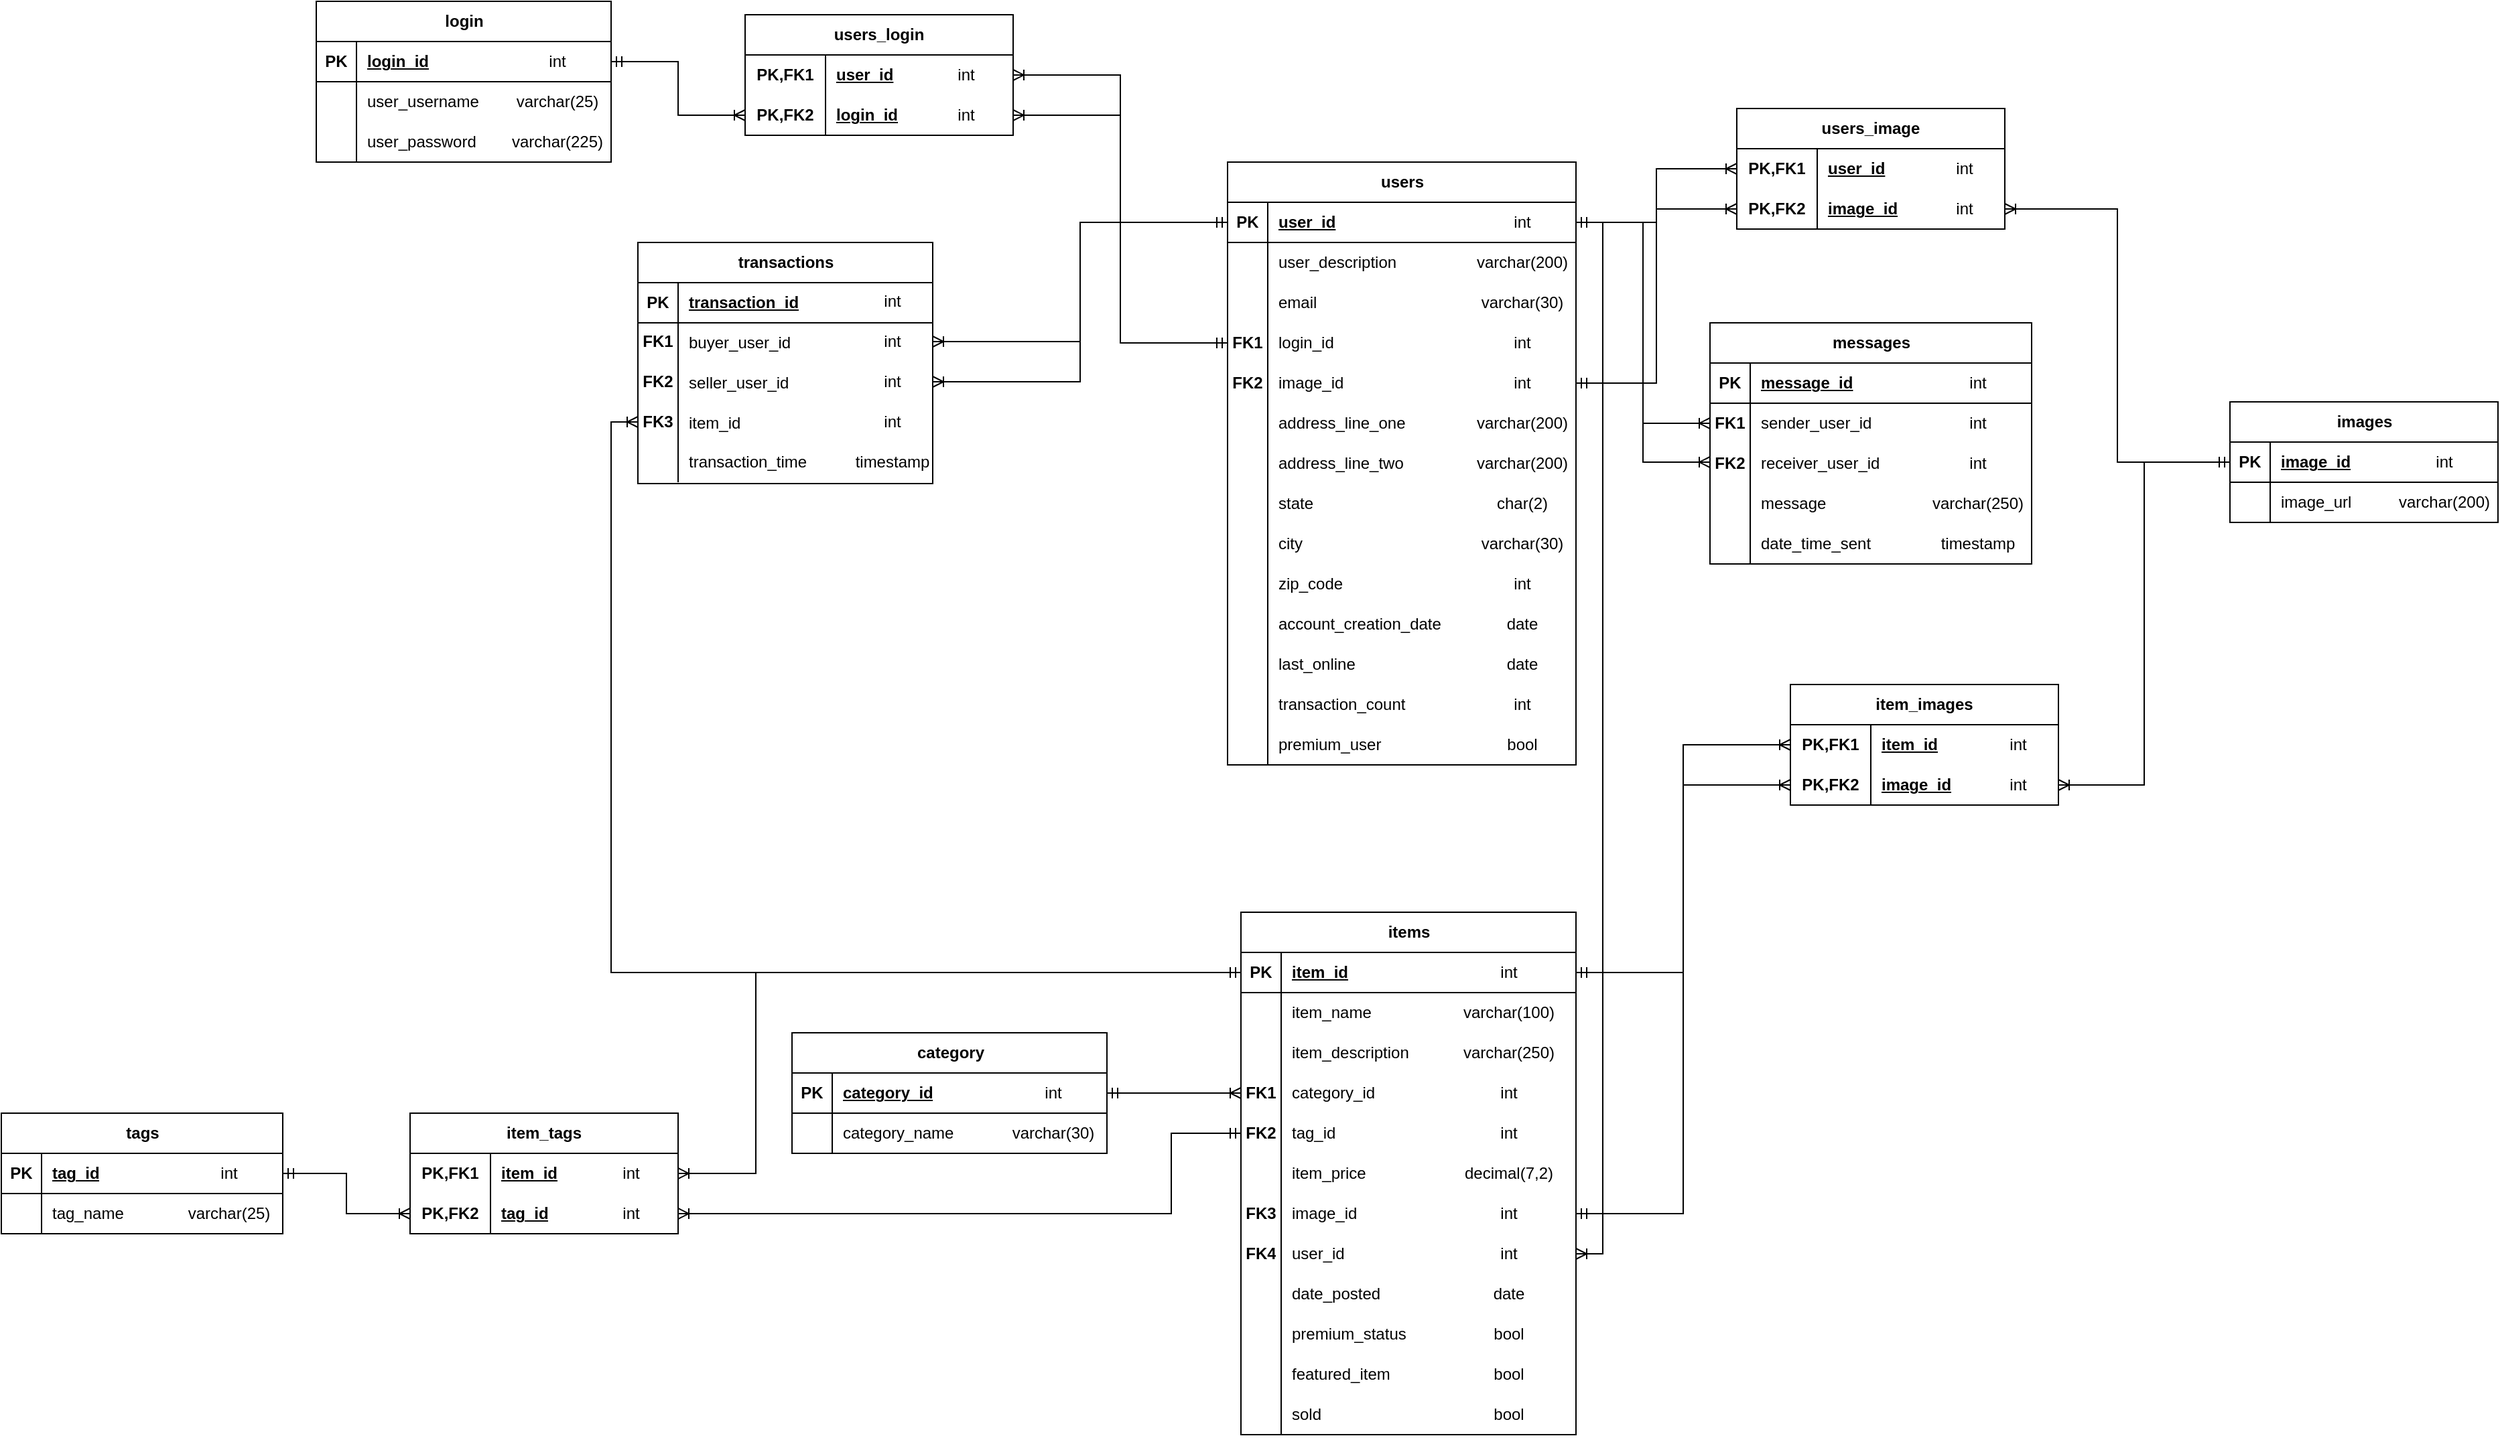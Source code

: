 <mxfile version="21.2.2" type="device">
  <diagram name="Page-1" id="Xb9tlWKq548JPGcD8OCs">
    <mxGraphModel dx="2049" dy="2261" grid="1" gridSize="10" guides="1" tooltips="1" connect="1" arrows="1" fold="1" page="1" pageScale="1" pageWidth="850" pageHeight="1100" math="0" shadow="0">
      <root>
        <mxCell id="0" />
        <mxCell id="1" parent="0" />
        <mxCell id="JIPgL1PAQNaG-lLEdB6c-1" value="login" style="shape=table;startSize=30;container=1;collapsible=1;childLayout=tableLayout;fixedRows=1;rowLines=0;fontStyle=1;align=center;resizeLast=1;html=1;" parent="1" vertex="1">
          <mxGeometry x="562" y="-500" width="220" height="120" as="geometry" />
        </mxCell>
        <mxCell id="JIPgL1PAQNaG-lLEdB6c-2" value="" style="shape=tableRow;horizontal=0;startSize=0;swimlaneHead=0;swimlaneBody=0;fillColor=none;collapsible=0;dropTarget=0;points=[[0,0.5],[1,0.5]];portConstraint=eastwest;top=0;left=0;right=0;bottom=1;" parent="JIPgL1PAQNaG-lLEdB6c-1" vertex="1">
          <mxGeometry y="30" width="220" height="30" as="geometry" />
        </mxCell>
        <mxCell id="JIPgL1PAQNaG-lLEdB6c-3" value="PK" style="shape=partialRectangle;connectable=0;fillColor=none;top=0;left=0;bottom=0;right=0;fontStyle=1;overflow=hidden;whiteSpace=wrap;html=1;" parent="JIPgL1PAQNaG-lLEdB6c-2" vertex="1">
          <mxGeometry width="30" height="30" as="geometry">
            <mxRectangle width="30" height="30" as="alternateBounds" />
          </mxGeometry>
        </mxCell>
        <mxCell id="JIPgL1PAQNaG-lLEdB6c-4" value="login_id" style="shape=partialRectangle;connectable=0;fillColor=none;top=0;left=0;bottom=0;right=0;align=left;spacingLeft=6;fontStyle=5;overflow=hidden;whiteSpace=wrap;html=1;" parent="JIPgL1PAQNaG-lLEdB6c-2" vertex="1">
          <mxGeometry x="30" width="190" height="30" as="geometry">
            <mxRectangle width="190" height="30" as="alternateBounds" />
          </mxGeometry>
        </mxCell>
        <mxCell id="JIPgL1PAQNaG-lLEdB6c-5" value="" style="shape=tableRow;horizontal=0;startSize=0;swimlaneHead=0;swimlaneBody=0;fillColor=none;collapsible=0;dropTarget=0;points=[[0,0.5],[1,0.5]];portConstraint=eastwest;top=0;left=0;right=0;bottom=0;" parent="JIPgL1PAQNaG-lLEdB6c-1" vertex="1">
          <mxGeometry y="60" width="220" height="30" as="geometry" />
        </mxCell>
        <mxCell id="JIPgL1PAQNaG-lLEdB6c-6" value="" style="shape=partialRectangle;connectable=0;fillColor=none;top=0;left=0;bottom=0;right=0;editable=1;overflow=hidden;whiteSpace=wrap;html=1;" parent="JIPgL1PAQNaG-lLEdB6c-5" vertex="1">
          <mxGeometry width="30" height="30" as="geometry">
            <mxRectangle width="30" height="30" as="alternateBounds" />
          </mxGeometry>
        </mxCell>
        <mxCell id="JIPgL1PAQNaG-lLEdB6c-7" value="user_username" style="shape=partialRectangle;connectable=0;fillColor=none;top=0;left=0;bottom=0;right=0;align=left;spacingLeft=6;overflow=hidden;whiteSpace=wrap;html=1;" parent="JIPgL1PAQNaG-lLEdB6c-5" vertex="1">
          <mxGeometry x="30" width="190" height="30" as="geometry">
            <mxRectangle width="190" height="30" as="alternateBounds" />
          </mxGeometry>
        </mxCell>
        <mxCell id="JIPgL1PAQNaG-lLEdB6c-8" value="" style="shape=tableRow;horizontal=0;startSize=0;swimlaneHead=0;swimlaneBody=0;fillColor=none;collapsible=0;dropTarget=0;points=[[0,0.5],[1,0.5]];portConstraint=eastwest;top=0;left=0;right=0;bottom=0;" parent="JIPgL1PAQNaG-lLEdB6c-1" vertex="1">
          <mxGeometry y="90" width="220" height="30" as="geometry" />
        </mxCell>
        <mxCell id="JIPgL1PAQNaG-lLEdB6c-9" value="" style="shape=partialRectangle;connectable=0;fillColor=none;top=0;left=0;bottom=0;right=0;editable=1;overflow=hidden;whiteSpace=wrap;html=1;" parent="JIPgL1PAQNaG-lLEdB6c-8" vertex="1">
          <mxGeometry width="30" height="30" as="geometry">
            <mxRectangle width="30" height="30" as="alternateBounds" />
          </mxGeometry>
        </mxCell>
        <mxCell id="JIPgL1PAQNaG-lLEdB6c-10" value="user_password" style="shape=partialRectangle;connectable=0;fillColor=none;top=0;left=0;bottom=0;right=0;align=left;spacingLeft=6;overflow=hidden;whiteSpace=wrap;html=1;" parent="JIPgL1PAQNaG-lLEdB6c-8" vertex="1">
          <mxGeometry x="30" width="190" height="30" as="geometry">
            <mxRectangle width="190" height="30" as="alternateBounds" />
          </mxGeometry>
        </mxCell>
        <mxCell id="JIPgL1PAQNaG-lLEdB6c-14" value="images" style="shape=table;startSize=30;container=1;collapsible=1;childLayout=tableLayout;fixedRows=1;rowLines=0;fontStyle=1;align=center;resizeLast=1;html=1;" parent="1" vertex="1">
          <mxGeometry x="1990" y="-201" width="200" height="90" as="geometry" />
        </mxCell>
        <mxCell id="JIPgL1PAQNaG-lLEdB6c-15" value="" style="shape=tableRow;horizontal=0;startSize=0;swimlaneHead=0;swimlaneBody=0;fillColor=none;collapsible=0;dropTarget=0;points=[[0,0.5],[1,0.5]];portConstraint=eastwest;top=0;left=0;right=0;bottom=1;" parent="JIPgL1PAQNaG-lLEdB6c-14" vertex="1">
          <mxGeometry y="30" width="200" height="30" as="geometry" />
        </mxCell>
        <mxCell id="JIPgL1PAQNaG-lLEdB6c-16" value="PK" style="shape=partialRectangle;connectable=0;fillColor=none;top=0;left=0;bottom=0;right=0;fontStyle=1;overflow=hidden;whiteSpace=wrap;html=1;" parent="JIPgL1PAQNaG-lLEdB6c-15" vertex="1">
          <mxGeometry width="30" height="30" as="geometry">
            <mxRectangle width="30" height="30" as="alternateBounds" />
          </mxGeometry>
        </mxCell>
        <mxCell id="JIPgL1PAQNaG-lLEdB6c-17" value="image_id" style="shape=partialRectangle;connectable=0;fillColor=none;top=0;left=0;bottom=0;right=0;align=left;spacingLeft=6;fontStyle=5;overflow=hidden;whiteSpace=wrap;html=1;" parent="JIPgL1PAQNaG-lLEdB6c-15" vertex="1">
          <mxGeometry x="30" width="170" height="30" as="geometry">
            <mxRectangle width="170" height="30" as="alternateBounds" />
          </mxGeometry>
        </mxCell>
        <mxCell id="JIPgL1PAQNaG-lLEdB6c-18" value="" style="shape=tableRow;horizontal=0;startSize=0;swimlaneHead=0;swimlaneBody=0;fillColor=none;collapsible=0;dropTarget=0;points=[[0,0.5],[1,0.5]];portConstraint=eastwest;top=0;left=0;right=0;bottom=0;" parent="JIPgL1PAQNaG-lLEdB6c-14" vertex="1">
          <mxGeometry y="60" width="200" height="30" as="geometry" />
        </mxCell>
        <mxCell id="JIPgL1PAQNaG-lLEdB6c-19" value="" style="shape=partialRectangle;connectable=0;fillColor=none;top=0;left=0;bottom=0;right=0;editable=1;overflow=hidden;whiteSpace=wrap;html=1;" parent="JIPgL1PAQNaG-lLEdB6c-18" vertex="1">
          <mxGeometry width="30" height="30" as="geometry">
            <mxRectangle width="30" height="30" as="alternateBounds" />
          </mxGeometry>
        </mxCell>
        <mxCell id="JIPgL1PAQNaG-lLEdB6c-20" value="image_url" style="shape=partialRectangle;connectable=0;fillColor=none;top=0;left=0;bottom=0;right=0;align=left;spacingLeft=6;overflow=hidden;whiteSpace=wrap;html=1;" parent="JIPgL1PAQNaG-lLEdB6c-18" vertex="1">
          <mxGeometry x="30" width="170" height="30" as="geometry">
            <mxRectangle width="170" height="30" as="alternateBounds" />
          </mxGeometry>
        </mxCell>
        <mxCell id="JIPgL1PAQNaG-lLEdB6c-53" value="users" style="shape=table;startSize=30;container=1;collapsible=1;childLayout=tableLayout;fixedRows=1;rowLines=0;fontStyle=1;align=center;resizeLast=1;html=1;" parent="1" vertex="1">
          <mxGeometry x="1242" y="-380" width="260" height="450" as="geometry" />
        </mxCell>
        <mxCell id="JIPgL1PAQNaG-lLEdB6c-54" value="" style="shape=tableRow;horizontal=0;startSize=0;swimlaneHead=0;swimlaneBody=0;fillColor=none;collapsible=0;dropTarget=0;points=[[0,0.5],[1,0.5]];portConstraint=eastwest;top=0;left=0;right=0;bottom=1;" parent="JIPgL1PAQNaG-lLEdB6c-53" vertex="1">
          <mxGeometry y="30" width="260" height="30" as="geometry" />
        </mxCell>
        <mxCell id="JIPgL1PAQNaG-lLEdB6c-55" value="PK" style="shape=partialRectangle;connectable=0;fillColor=none;top=0;left=0;bottom=0;right=0;fontStyle=1;overflow=hidden;whiteSpace=wrap;html=1;" parent="JIPgL1PAQNaG-lLEdB6c-54" vertex="1">
          <mxGeometry width="30" height="30" as="geometry">
            <mxRectangle width="30" height="30" as="alternateBounds" />
          </mxGeometry>
        </mxCell>
        <mxCell id="JIPgL1PAQNaG-lLEdB6c-56" value="user_id" style="shape=partialRectangle;connectable=0;fillColor=none;top=0;left=0;bottom=0;right=0;align=left;spacingLeft=6;fontStyle=5;overflow=hidden;whiteSpace=wrap;html=1;" parent="JIPgL1PAQNaG-lLEdB6c-54" vertex="1">
          <mxGeometry x="30" width="230" height="30" as="geometry">
            <mxRectangle width="230" height="30" as="alternateBounds" />
          </mxGeometry>
        </mxCell>
        <mxCell id="JIPgL1PAQNaG-lLEdB6c-57" value="" style="shape=tableRow;horizontal=0;startSize=0;swimlaneHead=0;swimlaneBody=0;fillColor=none;collapsible=0;dropTarget=0;points=[[0,0.5],[1,0.5]];portConstraint=eastwest;top=0;left=0;right=0;bottom=0;" parent="JIPgL1PAQNaG-lLEdB6c-53" vertex="1">
          <mxGeometry y="60" width="260" height="30" as="geometry" />
        </mxCell>
        <mxCell id="JIPgL1PAQNaG-lLEdB6c-58" value="" style="shape=partialRectangle;connectable=0;fillColor=none;top=0;left=0;bottom=0;right=0;editable=1;overflow=hidden;whiteSpace=wrap;html=1;" parent="JIPgL1PAQNaG-lLEdB6c-57" vertex="1">
          <mxGeometry width="30" height="30" as="geometry">
            <mxRectangle width="30" height="30" as="alternateBounds" />
          </mxGeometry>
        </mxCell>
        <mxCell id="JIPgL1PAQNaG-lLEdB6c-59" value="user_description" style="shape=partialRectangle;connectable=0;fillColor=none;top=0;left=0;bottom=0;right=0;align=left;spacingLeft=6;overflow=hidden;whiteSpace=wrap;html=1;" parent="JIPgL1PAQNaG-lLEdB6c-57" vertex="1">
          <mxGeometry x="30" width="230" height="30" as="geometry">
            <mxRectangle width="230" height="30" as="alternateBounds" />
          </mxGeometry>
        </mxCell>
        <mxCell id="JIPgL1PAQNaG-lLEdB6c-60" value="" style="shape=tableRow;horizontal=0;startSize=0;swimlaneHead=0;swimlaneBody=0;fillColor=none;collapsible=0;dropTarget=0;points=[[0,0.5],[1,0.5]];portConstraint=eastwest;top=0;left=0;right=0;bottom=0;" parent="JIPgL1PAQNaG-lLEdB6c-53" vertex="1">
          <mxGeometry y="90" width="260" height="30" as="geometry" />
        </mxCell>
        <mxCell id="JIPgL1PAQNaG-lLEdB6c-61" value="" style="shape=partialRectangle;connectable=0;fillColor=none;top=0;left=0;bottom=0;right=0;editable=1;overflow=hidden;whiteSpace=wrap;html=1;" parent="JIPgL1PAQNaG-lLEdB6c-60" vertex="1">
          <mxGeometry width="30" height="30" as="geometry">
            <mxRectangle width="30" height="30" as="alternateBounds" />
          </mxGeometry>
        </mxCell>
        <mxCell id="JIPgL1PAQNaG-lLEdB6c-62" value="email" style="shape=partialRectangle;connectable=0;fillColor=none;top=0;left=0;bottom=0;right=0;align=left;spacingLeft=6;overflow=hidden;whiteSpace=wrap;html=1;" parent="JIPgL1PAQNaG-lLEdB6c-60" vertex="1">
          <mxGeometry x="30" width="230" height="30" as="geometry">
            <mxRectangle width="230" height="30" as="alternateBounds" />
          </mxGeometry>
        </mxCell>
        <mxCell id="JIPgL1PAQNaG-lLEdB6c-63" value="" style="shape=tableRow;horizontal=0;startSize=0;swimlaneHead=0;swimlaneBody=0;fillColor=none;collapsible=0;dropTarget=0;points=[[0,0.5],[1,0.5]];portConstraint=eastwest;top=0;left=0;right=0;bottom=0;" parent="JIPgL1PAQNaG-lLEdB6c-53" vertex="1">
          <mxGeometry y="120" width="260" height="30" as="geometry" />
        </mxCell>
        <mxCell id="JIPgL1PAQNaG-lLEdB6c-64" value="" style="shape=partialRectangle;connectable=0;fillColor=none;top=0;left=0;bottom=0;right=0;editable=1;overflow=hidden;whiteSpace=wrap;html=1;" parent="JIPgL1PAQNaG-lLEdB6c-63" vertex="1">
          <mxGeometry width="30" height="30" as="geometry">
            <mxRectangle width="30" height="30" as="alternateBounds" />
          </mxGeometry>
        </mxCell>
        <mxCell id="JIPgL1PAQNaG-lLEdB6c-65" value="login_id" style="shape=partialRectangle;connectable=0;fillColor=none;top=0;left=0;bottom=0;right=0;align=left;spacingLeft=6;overflow=hidden;whiteSpace=wrap;html=1;" parent="JIPgL1PAQNaG-lLEdB6c-63" vertex="1">
          <mxGeometry x="30" width="230" height="30" as="geometry">
            <mxRectangle width="230" height="30" as="alternateBounds" />
          </mxGeometry>
        </mxCell>
        <mxCell id="JIPgL1PAQNaG-lLEdB6c-71" value="FK1" style="shape=partialRectangle;connectable=0;fillColor=none;top=0;left=0;bottom=0;right=0;fontStyle=1;overflow=hidden;whiteSpace=wrap;html=1;" parent="1" vertex="1">
          <mxGeometry x="1242" y="-260" width="30" height="30" as="geometry">
            <mxRectangle width="30" height="30" as="alternateBounds" />
          </mxGeometry>
        </mxCell>
        <mxCell id="JIPgL1PAQNaG-lLEdB6c-72" value="" style="endArrow=none;html=1;rounded=0;" parent="1" edge="1">
          <mxGeometry width="50" height="50" relative="1" as="geometry">
            <mxPoint x="1272" y="-230" as="sourcePoint" />
            <mxPoint x="1272" y="70" as="targetPoint" />
          </mxGeometry>
        </mxCell>
        <mxCell id="JIPgL1PAQNaG-lLEdB6c-73" value="image_id" style="shape=partialRectangle;connectable=0;fillColor=none;top=0;left=0;bottom=0;right=0;align=left;spacingLeft=6;overflow=hidden;whiteSpace=wrap;html=1;" parent="1" vertex="1">
          <mxGeometry x="1272" y="-230" width="200" height="30" as="geometry">
            <mxRectangle width="200" height="30" as="alternateBounds" />
          </mxGeometry>
        </mxCell>
        <mxCell id="JIPgL1PAQNaG-lLEdB6c-74" value="FK2" style="shape=partialRectangle;connectable=0;fillColor=none;top=0;left=0;bottom=0;right=0;fontStyle=1;overflow=hidden;whiteSpace=wrap;html=1;" parent="1" vertex="1">
          <mxGeometry x="1242" y="-230" width="30" height="30" as="geometry">
            <mxRectangle width="30" height="30" as="alternateBounds" />
          </mxGeometry>
        </mxCell>
        <mxCell id="JIPgL1PAQNaG-lLEdB6c-75" value="address_line_one" style="shape=partialRectangle;connectable=0;fillColor=none;top=0;left=0;bottom=0;right=0;align=left;spacingLeft=6;overflow=hidden;whiteSpace=wrap;html=1;" parent="1" vertex="1">
          <mxGeometry x="1272" y="-200" width="200" height="30" as="geometry">
            <mxRectangle width="200" height="30" as="alternateBounds" />
          </mxGeometry>
        </mxCell>
        <mxCell id="JIPgL1PAQNaG-lLEdB6c-76" value="address_line_two" style="shape=partialRectangle;connectable=0;fillColor=none;top=0;left=0;bottom=0;right=0;align=left;spacingLeft=6;overflow=hidden;whiteSpace=wrap;html=1;" parent="1" vertex="1">
          <mxGeometry x="1272" y="-170" width="200" height="30" as="geometry">
            <mxRectangle width="200" height="30" as="alternateBounds" />
          </mxGeometry>
        </mxCell>
        <mxCell id="JIPgL1PAQNaG-lLEdB6c-77" value="state" style="shape=partialRectangle;connectable=0;fillColor=none;top=0;left=0;bottom=0;right=0;align=left;spacingLeft=6;overflow=hidden;whiteSpace=wrap;html=1;" parent="1" vertex="1">
          <mxGeometry x="1272" y="-140" width="200" height="30" as="geometry">
            <mxRectangle width="200" height="30" as="alternateBounds" />
          </mxGeometry>
        </mxCell>
        <mxCell id="JIPgL1PAQNaG-lLEdB6c-78" value="city" style="shape=partialRectangle;connectable=0;fillColor=none;top=0;left=0;bottom=0;right=0;align=left;spacingLeft=6;overflow=hidden;whiteSpace=wrap;html=1;" parent="1" vertex="1">
          <mxGeometry x="1272" y="-110" width="200" height="30" as="geometry">
            <mxRectangle width="200" height="30" as="alternateBounds" />
          </mxGeometry>
        </mxCell>
        <mxCell id="JIPgL1PAQNaG-lLEdB6c-79" value="zip_code" style="shape=partialRectangle;connectable=0;fillColor=none;top=0;left=0;bottom=0;right=0;align=left;spacingLeft=6;overflow=hidden;whiteSpace=wrap;html=1;" parent="1" vertex="1">
          <mxGeometry x="1272" y="-80" width="200" height="30" as="geometry">
            <mxRectangle width="200" height="30" as="alternateBounds" />
          </mxGeometry>
        </mxCell>
        <mxCell id="JIPgL1PAQNaG-lLEdB6c-80" value="account_creation_date" style="shape=partialRectangle;connectable=0;fillColor=none;top=0;left=0;bottom=0;right=0;align=left;spacingLeft=6;overflow=hidden;whiteSpace=wrap;html=1;" parent="1" vertex="1">
          <mxGeometry x="1272" y="-50" width="200" height="30" as="geometry">
            <mxRectangle width="200" height="30" as="alternateBounds" />
          </mxGeometry>
        </mxCell>
        <mxCell id="JIPgL1PAQNaG-lLEdB6c-81" value="last_online" style="shape=partialRectangle;connectable=0;fillColor=none;top=0;left=0;bottom=0;right=0;align=left;spacingLeft=6;overflow=hidden;whiteSpace=wrap;html=1;" parent="1" vertex="1">
          <mxGeometry x="1272" y="-20" width="200" height="30" as="geometry">
            <mxRectangle width="200" height="30" as="alternateBounds" />
          </mxGeometry>
        </mxCell>
        <mxCell id="JIPgL1PAQNaG-lLEdB6c-82" value="transaction_count" style="shape=partialRectangle;connectable=0;fillColor=none;top=0;left=0;bottom=0;right=0;align=left;spacingLeft=6;overflow=hidden;whiteSpace=wrap;html=1;" parent="1" vertex="1">
          <mxGeometry x="1272" y="10" width="200" height="30" as="geometry">
            <mxRectangle width="200" height="30" as="alternateBounds" />
          </mxGeometry>
        </mxCell>
        <mxCell id="JIPgL1PAQNaG-lLEdB6c-83" value="premium_user" style="shape=partialRectangle;connectable=0;fillColor=none;top=0;left=0;bottom=0;right=0;align=left;spacingLeft=6;overflow=hidden;whiteSpace=wrap;html=1;" parent="1" vertex="1">
          <mxGeometry x="1272" y="40" width="200" height="30" as="geometry">
            <mxRectangle width="200" height="30" as="alternateBounds" />
          </mxGeometry>
        </mxCell>
        <mxCell id="JIPgL1PAQNaG-lLEdB6c-97" value="users_login" style="shape=table;startSize=30;container=1;collapsible=1;childLayout=tableLayout;fixedRows=1;rowLines=0;fontStyle=1;align=center;resizeLast=1;html=1;whiteSpace=wrap;" parent="1" vertex="1">
          <mxGeometry x="882" y="-490" width="200" height="90" as="geometry" />
        </mxCell>
        <mxCell id="JIPgL1PAQNaG-lLEdB6c-98" value="" style="shape=tableRow;horizontal=0;startSize=0;swimlaneHead=0;swimlaneBody=0;fillColor=none;collapsible=0;dropTarget=0;points=[[0,0.5],[1,0.5]];portConstraint=eastwest;top=0;left=0;right=0;bottom=0;html=1;" parent="JIPgL1PAQNaG-lLEdB6c-97" vertex="1">
          <mxGeometry y="30" width="200" height="30" as="geometry" />
        </mxCell>
        <mxCell id="JIPgL1PAQNaG-lLEdB6c-99" value="PK,FK1" style="shape=partialRectangle;connectable=0;fillColor=none;top=0;left=0;bottom=0;right=0;fontStyle=1;overflow=hidden;html=1;whiteSpace=wrap;" parent="JIPgL1PAQNaG-lLEdB6c-98" vertex="1">
          <mxGeometry width="60" height="30" as="geometry">
            <mxRectangle width="60" height="30" as="alternateBounds" />
          </mxGeometry>
        </mxCell>
        <mxCell id="JIPgL1PAQNaG-lLEdB6c-100" value="user_id" style="shape=partialRectangle;connectable=0;fillColor=none;top=0;left=0;bottom=0;right=0;align=left;spacingLeft=6;fontStyle=5;overflow=hidden;html=1;whiteSpace=wrap;" parent="JIPgL1PAQNaG-lLEdB6c-98" vertex="1">
          <mxGeometry x="60" width="140" height="30" as="geometry">
            <mxRectangle width="140" height="30" as="alternateBounds" />
          </mxGeometry>
        </mxCell>
        <mxCell id="JIPgL1PAQNaG-lLEdB6c-101" value="" style="shape=tableRow;horizontal=0;startSize=0;swimlaneHead=0;swimlaneBody=0;fillColor=none;collapsible=0;dropTarget=0;points=[[0,0.5],[1,0.5]];portConstraint=eastwest;top=0;left=0;right=0;bottom=1;html=1;" parent="JIPgL1PAQNaG-lLEdB6c-97" vertex="1">
          <mxGeometry y="60" width="200" height="30" as="geometry" />
        </mxCell>
        <mxCell id="JIPgL1PAQNaG-lLEdB6c-102" value="PK,FK2" style="shape=partialRectangle;connectable=0;fillColor=none;top=0;left=0;bottom=0;right=0;fontStyle=1;overflow=hidden;html=1;whiteSpace=wrap;" parent="JIPgL1PAQNaG-lLEdB6c-101" vertex="1">
          <mxGeometry width="60" height="30" as="geometry">
            <mxRectangle width="60" height="30" as="alternateBounds" />
          </mxGeometry>
        </mxCell>
        <mxCell id="JIPgL1PAQNaG-lLEdB6c-103" value="login_id" style="shape=partialRectangle;connectable=0;fillColor=none;top=0;left=0;bottom=0;right=0;align=left;spacingLeft=6;fontStyle=5;overflow=hidden;html=1;whiteSpace=wrap;" parent="JIPgL1PAQNaG-lLEdB6c-101" vertex="1">
          <mxGeometry x="60" width="140" height="30" as="geometry">
            <mxRectangle width="140" height="30" as="alternateBounds" />
          </mxGeometry>
        </mxCell>
        <mxCell id="JIPgL1PAQNaG-lLEdB6c-110" value="users_image" style="shape=table;startSize=30;container=1;collapsible=1;childLayout=tableLayout;fixedRows=1;rowLines=0;fontStyle=1;align=center;resizeLast=1;html=1;whiteSpace=wrap;" parent="1" vertex="1">
          <mxGeometry x="1622" y="-420" width="200" height="90" as="geometry" />
        </mxCell>
        <mxCell id="JIPgL1PAQNaG-lLEdB6c-111" value="" style="shape=tableRow;horizontal=0;startSize=0;swimlaneHead=0;swimlaneBody=0;fillColor=none;collapsible=0;dropTarget=0;points=[[0,0.5],[1,0.5]];portConstraint=eastwest;top=0;left=0;right=0;bottom=0;html=1;" parent="JIPgL1PAQNaG-lLEdB6c-110" vertex="1">
          <mxGeometry y="30" width="200" height="30" as="geometry" />
        </mxCell>
        <mxCell id="JIPgL1PAQNaG-lLEdB6c-112" value="PK,FK1" style="shape=partialRectangle;connectable=0;fillColor=none;top=0;left=0;bottom=0;right=0;fontStyle=1;overflow=hidden;html=1;whiteSpace=wrap;" parent="JIPgL1PAQNaG-lLEdB6c-111" vertex="1">
          <mxGeometry width="60" height="30" as="geometry">
            <mxRectangle width="60" height="30" as="alternateBounds" />
          </mxGeometry>
        </mxCell>
        <mxCell id="JIPgL1PAQNaG-lLEdB6c-113" value="user_id" style="shape=partialRectangle;connectable=0;fillColor=none;top=0;left=0;bottom=0;right=0;align=left;spacingLeft=6;fontStyle=5;overflow=hidden;html=1;whiteSpace=wrap;" parent="JIPgL1PAQNaG-lLEdB6c-111" vertex="1">
          <mxGeometry x="60" width="140" height="30" as="geometry">
            <mxRectangle width="140" height="30" as="alternateBounds" />
          </mxGeometry>
        </mxCell>
        <mxCell id="JIPgL1PAQNaG-lLEdB6c-114" value="" style="shape=tableRow;horizontal=0;startSize=0;swimlaneHead=0;swimlaneBody=0;fillColor=none;collapsible=0;dropTarget=0;points=[[0,0.5],[1,0.5]];portConstraint=eastwest;top=0;left=0;right=0;bottom=1;html=1;" parent="JIPgL1PAQNaG-lLEdB6c-110" vertex="1">
          <mxGeometry y="60" width="200" height="30" as="geometry" />
        </mxCell>
        <mxCell id="JIPgL1PAQNaG-lLEdB6c-115" value="PK,FK2" style="shape=partialRectangle;connectable=0;fillColor=none;top=0;left=0;bottom=0;right=0;fontStyle=1;overflow=hidden;html=1;whiteSpace=wrap;" parent="JIPgL1PAQNaG-lLEdB6c-114" vertex="1">
          <mxGeometry width="60" height="30" as="geometry">
            <mxRectangle width="60" height="30" as="alternateBounds" />
          </mxGeometry>
        </mxCell>
        <mxCell id="JIPgL1PAQNaG-lLEdB6c-116" value="image_id" style="shape=partialRectangle;connectable=0;fillColor=none;top=0;left=0;bottom=0;right=0;align=left;spacingLeft=6;fontStyle=5;overflow=hidden;html=1;whiteSpace=wrap;" parent="JIPgL1PAQNaG-lLEdB6c-114" vertex="1">
          <mxGeometry x="60" width="140" height="30" as="geometry">
            <mxRectangle width="140" height="30" as="alternateBounds" />
          </mxGeometry>
        </mxCell>
        <mxCell id="JIPgL1PAQNaG-lLEdB6c-123" value="category" style="shape=table;startSize=30;container=1;collapsible=1;childLayout=tableLayout;fixedRows=1;rowLines=0;fontStyle=1;align=center;resizeLast=1;html=1;" parent="1" vertex="1">
          <mxGeometry x="917" y="270" width="235" height="90" as="geometry" />
        </mxCell>
        <mxCell id="JIPgL1PAQNaG-lLEdB6c-124" value="" style="shape=tableRow;horizontal=0;startSize=0;swimlaneHead=0;swimlaneBody=0;fillColor=none;collapsible=0;dropTarget=0;points=[[0,0.5],[1,0.5]];portConstraint=eastwest;top=0;left=0;right=0;bottom=1;" parent="JIPgL1PAQNaG-lLEdB6c-123" vertex="1">
          <mxGeometry y="30" width="235" height="30" as="geometry" />
        </mxCell>
        <mxCell id="JIPgL1PAQNaG-lLEdB6c-125" value="PK" style="shape=partialRectangle;connectable=0;fillColor=none;top=0;left=0;bottom=0;right=0;fontStyle=1;overflow=hidden;whiteSpace=wrap;html=1;" parent="JIPgL1PAQNaG-lLEdB6c-124" vertex="1">
          <mxGeometry width="30" height="30" as="geometry">
            <mxRectangle width="30" height="30" as="alternateBounds" />
          </mxGeometry>
        </mxCell>
        <mxCell id="JIPgL1PAQNaG-lLEdB6c-126" value="category_id" style="shape=partialRectangle;connectable=0;fillColor=none;top=0;left=0;bottom=0;right=0;align=left;spacingLeft=6;fontStyle=5;overflow=hidden;whiteSpace=wrap;html=1;" parent="JIPgL1PAQNaG-lLEdB6c-124" vertex="1">
          <mxGeometry x="30" width="205" height="30" as="geometry">
            <mxRectangle width="205" height="30" as="alternateBounds" />
          </mxGeometry>
        </mxCell>
        <mxCell id="JIPgL1PAQNaG-lLEdB6c-127" value="" style="shape=tableRow;horizontal=0;startSize=0;swimlaneHead=0;swimlaneBody=0;fillColor=none;collapsible=0;dropTarget=0;points=[[0,0.5],[1,0.5]];portConstraint=eastwest;top=0;left=0;right=0;bottom=0;" parent="JIPgL1PAQNaG-lLEdB6c-123" vertex="1">
          <mxGeometry y="60" width="235" height="30" as="geometry" />
        </mxCell>
        <mxCell id="JIPgL1PAQNaG-lLEdB6c-128" value="" style="shape=partialRectangle;connectable=0;fillColor=none;top=0;left=0;bottom=0;right=0;editable=1;overflow=hidden;whiteSpace=wrap;html=1;" parent="JIPgL1PAQNaG-lLEdB6c-127" vertex="1">
          <mxGeometry width="30" height="30" as="geometry">
            <mxRectangle width="30" height="30" as="alternateBounds" />
          </mxGeometry>
        </mxCell>
        <mxCell id="JIPgL1PAQNaG-lLEdB6c-129" value="category_name" style="shape=partialRectangle;connectable=0;fillColor=none;top=0;left=0;bottom=0;right=0;align=left;spacingLeft=6;overflow=hidden;whiteSpace=wrap;html=1;" parent="JIPgL1PAQNaG-lLEdB6c-127" vertex="1">
          <mxGeometry x="30" width="205" height="30" as="geometry">
            <mxRectangle width="205" height="30" as="alternateBounds" />
          </mxGeometry>
        </mxCell>
        <mxCell id="JIPgL1PAQNaG-lLEdB6c-136" value="tags" style="shape=table;startSize=30;container=1;collapsible=1;childLayout=tableLayout;fixedRows=1;rowLines=0;fontStyle=1;align=center;resizeLast=1;html=1;" parent="1" vertex="1">
          <mxGeometry x="327" y="330" width="210" height="90" as="geometry" />
        </mxCell>
        <mxCell id="JIPgL1PAQNaG-lLEdB6c-137" value="" style="shape=tableRow;horizontal=0;startSize=0;swimlaneHead=0;swimlaneBody=0;fillColor=none;collapsible=0;dropTarget=0;points=[[0,0.5],[1,0.5]];portConstraint=eastwest;top=0;left=0;right=0;bottom=1;" parent="JIPgL1PAQNaG-lLEdB6c-136" vertex="1">
          <mxGeometry y="30" width="210" height="30" as="geometry" />
        </mxCell>
        <mxCell id="JIPgL1PAQNaG-lLEdB6c-138" value="PK" style="shape=partialRectangle;connectable=0;fillColor=none;top=0;left=0;bottom=0;right=0;fontStyle=1;overflow=hidden;whiteSpace=wrap;html=1;" parent="JIPgL1PAQNaG-lLEdB6c-137" vertex="1">
          <mxGeometry width="30" height="30" as="geometry">
            <mxRectangle width="30" height="30" as="alternateBounds" />
          </mxGeometry>
        </mxCell>
        <mxCell id="JIPgL1PAQNaG-lLEdB6c-139" value="tag_id" style="shape=partialRectangle;connectable=0;fillColor=none;top=0;left=0;bottom=0;right=0;align=left;spacingLeft=6;fontStyle=5;overflow=hidden;whiteSpace=wrap;html=1;" parent="JIPgL1PAQNaG-lLEdB6c-137" vertex="1">
          <mxGeometry x="30" width="180" height="30" as="geometry">
            <mxRectangle width="180" height="30" as="alternateBounds" />
          </mxGeometry>
        </mxCell>
        <mxCell id="JIPgL1PAQNaG-lLEdB6c-140" value="" style="shape=tableRow;horizontal=0;startSize=0;swimlaneHead=0;swimlaneBody=0;fillColor=none;collapsible=0;dropTarget=0;points=[[0,0.5],[1,0.5]];portConstraint=eastwest;top=0;left=0;right=0;bottom=0;" parent="JIPgL1PAQNaG-lLEdB6c-136" vertex="1">
          <mxGeometry y="60" width="210" height="30" as="geometry" />
        </mxCell>
        <mxCell id="JIPgL1PAQNaG-lLEdB6c-141" value="" style="shape=partialRectangle;connectable=0;fillColor=none;top=0;left=0;bottom=0;right=0;editable=1;overflow=hidden;whiteSpace=wrap;html=1;" parent="JIPgL1PAQNaG-lLEdB6c-140" vertex="1">
          <mxGeometry width="30" height="30" as="geometry">
            <mxRectangle width="30" height="30" as="alternateBounds" />
          </mxGeometry>
        </mxCell>
        <mxCell id="JIPgL1PAQNaG-lLEdB6c-142" value="tag_name" style="shape=partialRectangle;connectable=0;fillColor=none;top=0;left=0;bottom=0;right=0;align=left;spacingLeft=6;overflow=hidden;whiteSpace=wrap;html=1;" parent="JIPgL1PAQNaG-lLEdB6c-140" vertex="1">
          <mxGeometry x="30" width="180" height="30" as="geometry">
            <mxRectangle width="180" height="30" as="alternateBounds" />
          </mxGeometry>
        </mxCell>
        <mxCell id="JIPgL1PAQNaG-lLEdB6c-179" value="items" style="shape=table;startSize=30;container=1;collapsible=1;childLayout=tableLayout;fixedRows=1;rowLines=0;fontStyle=1;align=center;resizeLast=1;html=1;" parent="1" vertex="1">
          <mxGeometry x="1252" y="180" width="250" height="390" as="geometry" />
        </mxCell>
        <mxCell id="JIPgL1PAQNaG-lLEdB6c-180" value="" style="shape=tableRow;horizontal=0;startSize=0;swimlaneHead=0;swimlaneBody=0;fillColor=none;collapsible=0;dropTarget=0;points=[[0,0.5],[1,0.5]];portConstraint=eastwest;top=0;left=0;right=0;bottom=1;" parent="JIPgL1PAQNaG-lLEdB6c-179" vertex="1">
          <mxGeometry y="30" width="250" height="30" as="geometry" />
        </mxCell>
        <mxCell id="JIPgL1PAQNaG-lLEdB6c-181" value="PK" style="shape=partialRectangle;connectable=0;fillColor=none;top=0;left=0;bottom=0;right=0;fontStyle=1;overflow=hidden;whiteSpace=wrap;html=1;" parent="JIPgL1PAQNaG-lLEdB6c-180" vertex="1">
          <mxGeometry width="30" height="30" as="geometry">
            <mxRectangle width="30" height="30" as="alternateBounds" />
          </mxGeometry>
        </mxCell>
        <mxCell id="JIPgL1PAQNaG-lLEdB6c-182" value="item_id" style="shape=partialRectangle;connectable=0;fillColor=none;top=0;left=0;bottom=0;right=0;align=left;spacingLeft=6;fontStyle=5;overflow=hidden;whiteSpace=wrap;html=1;" parent="JIPgL1PAQNaG-lLEdB6c-180" vertex="1">
          <mxGeometry x="30" width="220" height="30" as="geometry">
            <mxRectangle width="220" height="30" as="alternateBounds" />
          </mxGeometry>
        </mxCell>
        <mxCell id="JIPgL1PAQNaG-lLEdB6c-183" value="" style="shape=tableRow;horizontal=0;startSize=0;swimlaneHead=0;swimlaneBody=0;fillColor=none;collapsible=0;dropTarget=0;points=[[0,0.5],[1,0.5]];portConstraint=eastwest;top=0;left=0;right=0;bottom=0;" parent="JIPgL1PAQNaG-lLEdB6c-179" vertex="1">
          <mxGeometry y="60" width="250" height="30" as="geometry" />
        </mxCell>
        <mxCell id="JIPgL1PAQNaG-lLEdB6c-184" value="" style="shape=partialRectangle;connectable=0;fillColor=none;top=0;left=0;bottom=0;right=0;editable=1;overflow=hidden;whiteSpace=wrap;html=1;" parent="JIPgL1PAQNaG-lLEdB6c-183" vertex="1">
          <mxGeometry width="30" height="30" as="geometry">
            <mxRectangle width="30" height="30" as="alternateBounds" />
          </mxGeometry>
        </mxCell>
        <mxCell id="JIPgL1PAQNaG-lLEdB6c-185" value="item_name" style="shape=partialRectangle;connectable=0;fillColor=none;top=0;left=0;bottom=0;right=0;align=left;spacingLeft=6;overflow=hidden;whiteSpace=wrap;html=1;" parent="JIPgL1PAQNaG-lLEdB6c-183" vertex="1">
          <mxGeometry x="30" width="220" height="30" as="geometry">
            <mxRectangle width="220" height="30" as="alternateBounds" />
          </mxGeometry>
        </mxCell>
        <mxCell id="JIPgL1PAQNaG-lLEdB6c-186" value="" style="shape=tableRow;horizontal=0;startSize=0;swimlaneHead=0;swimlaneBody=0;fillColor=none;collapsible=0;dropTarget=0;points=[[0,0.5],[1,0.5]];portConstraint=eastwest;top=0;left=0;right=0;bottom=0;" parent="JIPgL1PAQNaG-lLEdB6c-179" vertex="1">
          <mxGeometry y="90" width="250" height="30" as="geometry" />
        </mxCell>
        <mxCell id="JIPgL1PAQNaG-lLEdB6c-187" value="" style="shape=partialRectangle;connectable=0;fillColor=none;top=0;left=0;bottom=0;right=0;editable=1;overflow=hidden;whiteSpace=wrap;html=1;" parent="JIPgL1PAQNaG-lLEdB6c-186" vertex="1">
          <mxGeometry width="30" height="30" as="geometry">
            <mxRectangle width="30" height="30" as="alternateBounds" />
          </mxGeometry>
        </mxCell>
        <mxCell id="JIPgL1PAQNaG-lLEdB6c-188" value="item_description" style="shape=partialRectangle;connectable=0;fillColor=none;top=0;left=0;bottom=0;right=0;align=left;spacingLeft=6;overflow=hidden;whiteSpace=wrap;html=1;" parent="JIPgL1PAQNaG-lLEdB6c-186" vertex="1">
          <mxGeometry x="30" width="220" height="30" as="geometry">
            <mxRectangle width="220" height="30" as="alternateBounds" />
          </mxGeometry>
        </mxCell>
        <mxCell id="JIPgL1PAQNaG-lLEdB6c-189" value="" style="shape=tableRow;horizontal=0;startSize=0;swimlaneHead=0;swimlaneBody=0;fillColor=none;collapsible=0;dropTarget=0;points=[[0,0.5],[1,0.5]];portConstraint=eastwest;top=0;left=0;right=0;bottom=0;" parent="JIPgL1PAQNaG-lLEdB6c-179" vertex="1">
          <mxGeometry y="120" width="250" height="30" as="geometry" />
        </mxCell>
        <mxCell id="JIPgL1PAQNaG-lLEdB6c-190" value="" style="shape=partialRectangle;connectable=0;fillColor=none;top=0;left=0;bottom=0;right=0;editable=1;overflow=hidden;whiteSpace=wrap;html=1;" parent="JIPgL1PAQNaG-lLEdB6c-189" vertex="1">
          <mxGeometry width="30" height="30" as="geometry">
            <mxRectangle width="30" height="30" as="alternateBounds" />
          </mxGeometry>
        </mxCell>
        <mxCell id="JIPgL1PAQNaG-lLEdB6c-191" value="category_id" style="shape=partialRectangle;connectable=0;fillColor=none;top=0;left=0;bottom=0;right=0;align=left;spacingLeft=6;overflow=hidden;whiteSpace=wrap;html=1;" parent="JIPgL1PAQNaG-lLEdB6c-189" vertex="1">
          <mxGeometry x="30" width="220" height="30" as="geometry">
            <mxRectangle width="220" height="30" as="alternateBounds" />
          </mxGeometry>
        </mxCell>
        <mxCell id="JIPgL1PAQNaG-lLEdB6c-192" value="FK1" style="shape=partialRectangle;connectable=0;fillColor=none;top=0;left=0;bottom=0;right=0;fontStyle=1;overflow=hidden;whiteSpace=wrap;html=1;" parent="1" vertex="1">
          <mxGeometry x="1252" y="300" width="30" height="30" as="geometry">
            <mxRectangle width="30" height="30" as="alternateBounds" />
          </mxGeometry>
        </mxCell>
        <mxCell id="JIPgL1PAQNaG-lLEdB6c-193" value="" style="endArrow=none;html=1;rounded=0;" parent="1" edge="1">
          <mxGeometry width="50" height="50" relative="1" as="geometry">
            <mxPoint x="1282" y="570" as="sourcePoint" />
            <mxPoint x="1282" y="330" as="targetPoint" />
          </mxGeometry>
        </mxCell>
        <mxCell id="JIPgL1PAQNaG-lLEdB6c-194" value="tag_id" style="shape=partialRectangle;connectable=0;fillColor=none;top=0;left=0;bottom=0;right=0;align=left;spacingLeft=6;overflow=hidden;whiteSpace=wrap;html=1;" parent="1" vertex="1">
          <mxGeometry x="1282" y="330" width="150" height="30" as="geometry">
            <mxRectangle width="150" height="30" as="alternateBounds" />
          </mxGeometry>
        </mxCell>
        <mxCell id="JIPgL1PAQNaG-lLEdB6c-195" value="FK2" style="shape=partialRectangle;connectable=0;fillColor=none;top=0;left=0;bottom=0;right=0;fontStyle=1;overflow=hidden;whiteSpace=wrap;html=1;" parent="1" vertex="1">
          <mxGeometry x="1252" y="330" width="30" height="30" as="geometry">
            <mxRectangle width="30" height="30" as="alternateBounds" />
          </mxGeometry>
        </mxCell>
        <mxCell id="JIPgL1PAQNaG-lLEdB6c-196" value="item_price" style="shape=partialRectangle;connectable=0;fillColor=none;top=0;left=0;bottom=0;right=0;align=left;spacingLeft=6;overflow=hidden;whiteSpace=wrap;html=1;" parent="1" vertex="1">
          <mxGeometry x="1282" y="360" width="150" height="30" as="geometry">
            <mxRectangle width="150" height="30" as="alternateBounds" />
          </mxGeometry>
        </mxCell>
        <mxCell id="JIPgL1PAQNaG-lLEdB6c-197" value="image_id" style="shape=partialRectangle;connectable=0;fillColor=none;top=0;left=0;bottom=0;right=0;align=left;spacingLeft=6;overflow=hidden;whiteSpace=wrap;html=1;" parent="1" vertex="1">
          <mxGeometry x="1282" y="390" width="150" height="30" as="geometry">
            <mxRectangle width="150" height="30" as="alternateBounds" />
          </mxGeometry>
        </mxCell>
        <mxCell id="JIPgL1PAQNaG-lLEdB6c-198" value="FK3" style="shape=partialRectangle;connectable=0;fillColor=none;top=0;left=0;bottom=0;right=0;fontStyle=1;overflow=hidden;whiteSpace=wrap;html=1;" parent="1" vertex="1">
          <mxGeometry x="1252" y="390" width="30" height="30" as="geometry">
            <mxRectangle width="30" height="30" as="alternateBounds" />
          </mxGeometry>
        </mxCell>
        <mxCell id="JIPgL1PAQNaG-lLEdB6c-199" value="user_id" style="shape=partialRectangle;connectable=0;fillColor=none;top=0;left=0;bottom=0;right=0;align=left;spacingLeft=6;overflow=hidden;whiteSpace=wrap;html=1;" parent="1" vertex="1">
          <mxGeometry x="1282" y="420" width="150" height="30" as="geometry">
            <mxRectangle width="150" height="30" as="alternateBounds" />
          </mxGeometry>
        </mxCell>
        <mxCell id="JIPgL1PAQNaG-lLEdB6c-200" value="FK4" style="shape=partialRectangle;connectable=0;fillColor=none;top=0;left=0;bottom=0;right=0;fontStyle=1;overflow=hidden;whiteSpace=wrap;html=1;" parent="1" vertex="1">
          <mxGeometry x="1252" y="420" width="30" height="30" as="geometry">
            <mxRectangle width="30" height="30" as="alternateBounds" />
          </mxGeometry>
        </mxCell>
        <mxCell id="JIPgL1PAQNaG-lLEdB6c-201" value="date_posted" style="shape=partialRectangle;connectable=0;fillColor=none;top=0;left=0;bottom=0;right=0;align=left;spacingLeft=6;overflow=hidden;whiteSpace=wrap;html=1;" parent="1" vertex="1">
          <mxGeometry x="1282" y="450" width="150" height="30" as="geometry">
            <mxRectangle width="150" height="30" as="alternateBounds" />
          </mxGeometry>
        </mxCell>
        <mxCell id="JIPgL1PAQNaG-lLEdB6c-202" value="premium_status" style="shape=partialRectangle;connectable=0;fillColor=none;top=0;left=0;bottom=0;right=0;align=left;spacingLeft=6;overflow=hidden;whiteSpace=wrap;html=1;" parent="1" vertex="1">
          <mxGeometry x="1282" y="480" width="150" height="30" as="geometry">
            <mxRectangle width="150" height="30" as="alternateBounds" />
          </mxGeometry>
        </mxCell>
        <mxCell id="JIPgL1PAQNaG-lLEdB6c-203" value="featured_item" style="shape=partialRectangle;connectable=0;fillColor=none;top=0;left=0;bottom=0;right=0;align=left;spacingLeft=6;overflow=hidden;whiteSpace=wrap;html=1;" parent="1" vertex="1">
          <mxGeometry x="1282" y="510" width="150" height="30" as="geometry">
            <mxRectangle width="150" height="30" as="alternateBounds" />
          </mxGeometry>
        </mxCell>
        <mxCell id="JIPgL1PAQNaG-lLEdB6c-205" value="sold" style="shape=partialRectangle;connectable=0;fillColor=none;top=0;left=0;bottom=0;right=0;align=left;spacingLeft=6;overflow=hidden;whiteSpace=wrap;html=1;" parent="1" vertex="1">
          <mxGeometry x="1282" y="540" width="150" height="30" as="geometry">
            <mxRectangle width="150" height="30" as="alternateBounds" />
          </mxGeometry>
        </mxCell>
        <mxCell id="JIPgL1PAQNaG-lLEdB6c-206" value="item_images" style="shape=table;startSize=30;container=1;collapsible=1;childLayout=tableLayout;fixedRows=1;rowLines=0;fontStyle=1;align=center;resizeLast=1;html=1;whiteSpace=wrap;" parent="1" vertex="1">
          <mxGeometry x="1662" y="10" width="200" height="90" as="geometry" />
        </mxCell>
        <mxCell id="JIPgL1PAQNaG-lLEdB6c-207" value="" style="shape=tableRow;horizontal=0;startSize=0;swimlaneHead=0;swimlaneBody=0;fillColor=none;collapsible=0;dropTarget=0;points=[[0,0.5],[1,0.5]];portConstraint=eastwest;top=0;left=0;right=0;bottom=0;html=1;" parent="JIPgL1PAQNaG-lLEdB6c-206" vertex="1">
          <mxGeometry y="30" width="200" height="30" as="geometry" />
        </mxCell>
        <mxCell id="JIPgL1PAQNaG-lLEdB6c-208" value="PK,FK1" style="shape=partialRectangle;connectable=0;fillColor=none;top=0;left=0;bottom=0;right=0;fontStyle=1;overflow=hidden;html=1;whiteSpace=wrap;" parent="JIPgL1PAQNaG-lLEdB6c-207" vertex="1">
          <mxGeometry width="60" height="30" as="geometry">
            <mxRectangle width="60" height="30" as="alternateBounds" />
          </mxGeometry>
        </mxCell>
        <mxCell id="JIPgL1PAQNaG-lLEdB6c-209" value="item_id" style="shape=partialRectangle;connectable=0;fillColor=none;top=0;left=0;bottom=0;right=0;align=left;spacingLeft=6;fontStyle=5;overflow=hidden;html=1;whiteSpace=wrap;" parent="JIPgL1PAQNaG-lLEdB6c-207" vertex="1">
          <mxGeometry x="60" width="140" height="30" as="geometry">
            <mxRectangle width="140" height="30" as="alternateBounds" />
          </mxGeometry>
        </mxCell>
        <mxCell id="JIPgL1PAQNaG-lLEdB6c-210" value="" style="shape=tableRow;horizontal=0;startSize=0;swimlaneHead=0;swimlaneBody=0;fillColor=none;collapsible=0;dropTarget=0;points=[[0,0.5],[1,0.5]];portConstraint=eastwest;top=0;left=0;right=0;bottom=1;html=1;" parent="JIPgL1PAQNaG-lLEdB6c-206" vertex="1">
          <mxGeometry y="60" width="200" height="30" as="geometry" />
        </mxCell>
        <mxCell id="JIPgL1PAQNaG-lLEdB6c-211" value="PK,FK2" style="shape=partialRectangle;connectable=0;fillColor=none;top=0;left=0;bottom=0;right=0;fontStyle=1;overflow=hidden;html=1;whiteSpace=wrap;" parent="JIPgL1PAQNaG-lLEdB6c-210" vertex="1">
          <mxGeometry width="60" height="30" as="geometry">
            <mxRectangle width="60" height="30" as="alternateBounds" />
          </mxGeometry>
        </mxCell>
        <mxCell id="JIPgL1PAQNaG-lLEdB6c-212" value="image_id" style="shape=partialRectangle;connectable=0;fillColor=none;top=0;left=0;bottom=0;right=0;align=left;spacingLeft=6;fontStyle=5;overflow=hidden;html=1;whiteSpace=wrap;" parent="JIPgL1PAQNaG-lLEdB6c-210" vertex="1">
          <mxGeometry x="60" width="140" height="30" as="geometry">
            <mxRectangle width="140" height="30" as="alternateBounds" />
          </mxGeometry>
        </mxCell>
        <mxCell id="JIPgL1PAQNaG-lLEdB6c-219" value="item_tags" style="shape=table;startSize=30;container=1;collapsible=1;childLayout=tableLayout;fixedRows=1;rowLines=0;fontStyle=1;align=center;resizeLast=1;html=1;whiteSpace=wrap;" parent="1" vertex="1">
          <mxGeometry x="632" y="330" width="200" height="90" as="geometry" />
        </mxCell>
        <mxCell id="JIPgL1PAQNaG-lLEdB6c-220" value="" style="shape=tableRow;horizontal=0;startSize=0;swimlaneHead=0;swimlaneBody=0;fillColor=none;collapsible=0;dropTarget=0;points=[[0,0.5],[1,0.5]];portConstraint=eastwest;top=0;left=0;right=0;bottom=0;html=1;" parent="JIPgL1PAQNaG-lLEdB6c-219" vertex="1">
          <mxGeometry y="30" width="200" height="30" as="geometry" />
        </mxCell>
        <mxCell id="JIPgL1PAQNaG-lLEdB6c-221" value="PK,FK1" style="shape=partialRectangle;connectable=0;fillColor=none;top=0;left=0;bottom=0;right=0;fontStyle=1;overflow=hidden;html=1;whiteSpace=wrap;" parent="JIPgL1PAQNaG-lLEdB6c-220" vertex="1">
          <mxGeometry width="60" height="30" as="geometry">
            <mxRectangle width="60" height="30" as="alternateBounds" />
          </mxGeometry>
        </mxCell>
        <mxCell id="JIPgL1PAQNaG-lLEdB6c-222" value="item_id" style="shape=partialRectangle;connectable=0;fillColor=none;top=0;left=0;bottom=0;right=0;align=left;spacingLeft=6;fontStyle=5;overflow=hidden;html=1;whiteSpace=wrap;" parent="JIPgL1PAQNaG-lLEdB6c-220" vertex="1">
          <mxGeometry x="60" width="140" height="30" as="geometry">
            <mxRectangle width="140" height="30" as="alternateBounds" />
          </mxGeometry>
        </mxCell>
        <mxCell id="JIPgL1PAQNaG-lLEdB6c-223" value="" style="shape=tableRow;horizontal=0;startSize=0;swimlaneHead=0;swimlaneBody=0;fillColor=none;collapsible=0;dropTarget=0;points=[[0,0.5],[1,0.5]];portConstraint=eastwest;top=0;left=0;right=0;bottom=1;html=1;" parent="JIPgL1PAQNaG-lLEdB6c-219" vertex="1">
          <mxGeometry y="60" width="200" height="30" as="geometry" />
        </mxCell>
        <mxCell id="JIPgL1PAQNaG-lLEdB6c-224" value="PK,FK2" style="shape=partialRectangle;connectable=0;fillColor=none;top=0;left=0;bottom=0;right=0;fontStyle=1;overflow=hidden;html=1;whiteSpace=wrap;" parent="JIPgL1PAQNaG-lLEdB6c-223" vertex="1">
          <mxGeometry width="60" height="30" as="geometry">
            <mxRectangle width="60" height="30" as="alternateBounds" />
          </mxGeometry>
        </mxCell>
        <mxCell id="JIPgL1PAQNaG-lLEdB6c-225" value="tag_id" style="shape=partialRectangle;connectable=0;fillColor=none;top=0;left=0;bottom=0;right=0;align=left;spacingLeft=6;fontStyle=5;overflow=hidden;html=1;whiteSpace=wrap;" parent="JIPgL1PAQNaG-lLEdB6c-223" vertex="1">
          <mxGeometry x="60" width="140" height="30" as="geometry">
            <mxRectangle width="140" height="30" as="alternateBounds" />
          </mxGeometry>
        </mxCell>
        <mxCell id="JIPgL1PAQNaG-lLEdB6c-232" value="transactions" style="shape=table;startSize=30;container=1;collapsible=1;childLayout=tableLayout;fixedRows=1;rowLines=0;fontStyle=1;align=center;resizeLast=1;html=1;" parent="1" vertex="1">
          <mxGeometry x="802" y="-320" width="220" height="180" as="geometry" />
        </mxCell>
        <mxCell id="JIPgL1PAQNaG-lLEdB6c-233" value="" style="shape=tableRow;horizontal=0;startSize=0;swimlaneHead=0;swimlaneBody=0;fillColor=none;collapsible=0;dropTarget=0;points=[[0,0.5],[1,0.5]];portConstraint=eastwest;top=0;left=0;right=0;bottom=1;" parent="JIPgL1PAQNaG-lLEdB6c-232" vertex="1">
          <mxGeometry y="30" width="220" height="30" as="geometry" />
        </mxCell>
        <mxCell id="JIPgL1PAQNaG-lLEdB6c-234" value="PK" style="shape=partialRectangle;connectable=0;fillColor=none;top=0;left=0;bottom=0;right=0;fontStyle=1;overflow=hidden;whiteSpace=wrap;html=1;" parent="JIPgL1PAQNaG-lLEdB6c-233" vertex="1">
          <mxGeometry width="30" height="30" as="geometry">
            <mxRectangle width="30" height="30" as="alternateBounds" />
          </mxGeometry>
        </mxCell>
        <mxCell id="JIPgL1PAQNaG-lLEdB6c-235" value="transaction_id" style="shape=partialRectangle;connectable=0;fillColor=none;top=0;left=0;bottom=0;right=0;align=left;spacingLeft=6;fontStyle=5;overflow=hidden;whiteSpace=wrap;html=1;" parent="JIPgL1PAQNaG-lLEdB6c-233" vertex="1">
          <mxGeometry x="30" width="190" height="30" as="geometry">
            <mxRectangle width="190" height="30" as="alternateBounds" />
          </mxGeometry>
        </mxCell>
        <mxCell id="JIPgL1PAQNaG-lLEdB6c-236" value="" style="shape=tableRow;horizontal=0;startSize=0;swimlaneHead=0;swimlaneBody=0;fillColor=none;collapsible=0;dropTarget=0;points=[[0,0.5],[1,0.5]];portConstraint=eastwest;top=0;left=0;right=0;bottom=0;" parent="JIPgL1PAQNaG-lLEdB6c-232" vertex="1">
          <mxGeometry y="60" width="220" height="30" as="geometry" />
        </mxCell>
        <mxCell id="JIPgL1PAQNaG-lLEdB6c-237" value="" style="shape=partialRectangle;connectable=0;fillColor=none;top=0;left=0;bottom=0;right=0;editable=1;overflow=hidden;whiteSpace=wrap;html=1;" parent="JIPgL1PAQNaG-lLEdB6c-236" vertex="1">
          <mxGeometry width="30" height="30" as="geometry">
            <mxRectangle width="30" height="30" as="alternateBounds" />
          </mxGeometry>
        </mxCell>
        <mxCell id="JIPgL1PAQNaG-lLEdB6c-238" value="buyer_user_id" style="shape=partialRectangle;connectable=0;fillColor=none;top=0;left=0;bottom=0;right=0;align=left;spacingLeft=6;overflow=hidden;whiteSpace=wrap;html=1;" parent="JIPgL1PAQNaG-lLEdB6c-236" vertex="1">
          <mxGeometry x="30" width="190" height="30" as="geometry">
            <mxRectangle width="190" height="30" as="alternateBounds" />
          </mxGeometry>
        </mxCell>
        <mxCell id="JIPgL1PAQNaG-lLEdB6c-239" value="" style="shape=tableRow;horizontal=0;startSize=0;swimlaneHead=0;swimlaneBody=0;fillColor=none;collapsible=0;dropTarget=0;points=[[0,0.5],[1,0.5]];portConstraint=eastwest;top=0;left=0;right=0;bottom=0;" parent="JIPgL1PAQNaG-lLEdB6c-232" vertex="1">
          <mxGeometry y="90" width="220" height="30" as="geometry" />
        </mxCell>
        <mxCell id="JIPgL1PAQNaG-lLEdB6c-240" value="" style="shape=partialRectangle;connectable=0;fillColor=none;top=0;left=0;bottom=0;right=0;editable=1;overflow=hidden;whiteSpace=wrap;html=1;" parent="JIPgL1PAQNaG-lLEdB6c-239" vertex="1">
          <mxGeometry width="30" height="30" as="geometry">
            <mxRectangle width="30" height="30" as="alternateBounds" />
          </mxGeometry>
        </mxCell>
        <mxCell id="JIPgL1PAQNaG-lLEdB6c-241" value="seller_user_id" style="shape=partialRectangle;connectable=0;fillColor=none;top=0;left=0;bottom=0;right=0;align=left;spacingLeft=6;overflow=hidden;whiteSpace=wrap;html=1;" parent="JIPgL1PAQNaG-lLEdB6c-239" vertex="1">
          <mxGeometry x="30" width="190" height="30" as="geometry">
            <mxRectangle width="190" height="30" as="alternateBounds" />
          </mxGeometry>
        </mxCell>
        <mxCell id="JIPgL1PAQNaG-lLEdB6c-242" value="" style="shape=tableRow;horizontal=0;startSize=0;swimlaneHead=0;swimlaneBody=0;fillColor=none;collapsible=0;dropTarget=0;points=[[0,0.5],[1,0.5]];portConstraint=eastwest;top=0;left=0;right=0;bottom=0;" parent="JIPgL1PAQNaG-lLEdB6c-232" vertex="1">
          <mxGeometry y="120" width="220" height="30" as="geometry" />
        </mxCell>
        <mxCell id="JIPgL1PAQNaG-lLEdB6c-243" value="" style="shape=partialRectangle;connectable=0;fillColor=none;top=0;left=0;bottom=0;right=0;editable=1;overflow=hidden;whiteSpace=wrap;html=1;" parent="JIPgL1PAQNaG-lLEdB6c-242" vertex="1">
          <mxGeometry width="30" height="30" as="geometry">
            <mxRectangle width="30" height="30" as="alternateBounds" />
          </mxGeometry>
        </mxCell>
        <mxCell id="JIPgL1PAQNaG-lLEdB6c-244" value="item_id" style="shape=partialRectangle;connectable=0;fillColor=none;top=0;left=0;bottom=0;right=0;align=left;spacingLeft=6;overflow=hidden;whiteSpace=wrap;html=1;" parent="JIPgL1PAQNaG-lLEdB6c-242" vertex="1">
          <mxGeometry x="30" width="190" height="30" as="geometry">
            <mxRectangle width="190" height="30" as="alternateBounds" />
          </mxGeometry>
        </mxCell>
        <mxCell id="JIPgL1PAQNaG-lLEdB6c-245" value="" style="endArrow=none;html=1;rounded=0;" parent="1" edge="1">
          <mxGeometry width="50" height="50" relative="1" as="geometry">
            <mxPoint x="832" y="-141" as="sourcePoint" />
            <mxPoint x="832" y="-171" as="targetPoint" />
          </mxGeometry>
        </mxCell>
        <mxCell id="JIPgL1PAQNaG-lLEdB6c-246" value="transaction_time" style="shape=partialRectangle;connectable=0;fillColor=none;top=0;left=0;bottom=0;right=0;align=left;spacingLeft=6;overflow=hidden;whiteSpace=wrap;html=1;" parent="1" vertex="1">
          <mxGeometry x="832" y="-171" width="150" height="30" as="geometry">
            <mxRectangle width="150" height="30" as="alternateBounds" />
          </mxGeometry>
        </mxCell>
        <mxCell id="JIPgL1PAQNaG-lLEdB6c-247" value="FK1" style="shape=partialRectangle;connectable=0;fillColor=none;top=0;left=0;bottom=0;right=0;fontStyle=1;overflow=hidden;whiteSpace=wrap;html=1;" parent="1" vertex="1">
          <mxGeometry x="802" y="-261" width="30" height="30" as="geometry">
            <mxRectangle width="30" height="30" as="alternateBounds" />
          </mxGeometry>
        </mxCell>
        <mxCell id="JIPgL1PAQNaG-lLEdB6c-248" value="FK2" style="shape=partialRectangle;connectable=0;fillColor=none;top=0;left=0;bottom=0;right=0;fontStyle=1;overflow=hidden;whiteSpace=wrap;html=1;" parent="1" vertex="1">
          <mxGeometry x="802" y="-231" width="30" height="30" as="geometry">
            <mxRectangle width="30" height="30" as="alternateBounds" />
          </mxGeometry>
        </mxCell>
        <mxCell id="JIPgL1PAQNaG-lLEdB6c-249" value="FK3" style="shape=partialRectangle;connectable=0;fillColor=none;top=0;left=0;bottom=0;right=0;fontStyle=1;overflow=hidden;whiteSpace=wrap;html=1;" parent="1" vertex="1">
          <mxGeometry x="802" y="-201" width="30" height="30" as="geometry">
            <mxRectangle width="30" height="30" as="alternateBounds" />
          </mxGeometry>
        </mxCell>
        <mxCell id="JIPgL1PAQNaG-lLEdB6c-250" value="messages" style="shape=table;startSize=30;container=1;collapsible=1;childLayout=tableLayout;fixedRows=1;rowLines=0;fontStyle=1;align=center;resizeLast=1;html=1;" parent="1" vertex="1">
          <mxGeometry x="1602" y="-260" width="240" height="180" as="geometry" />
        </mxCell>
        <mxCell id="JIPgL1PAQNaG-lLEdB6c-251" value="" style="shape=tableRow;horizontal=0;startSize=0;swimlaneHead=0;swimlaneBody=0;fillColor=none;collapsible=0;dropTarget=0;points=[[0,0.5],[1,0.5]];portConstraint=eastwest;top=0;left=0;right=0;bottom=1;" parent="JIPgL1PAQNaG-lLEdB6c-250" vertex="1">
          <mxGeometry y="30" width="240" height="30" as="geometry" />
        </mxCell>
        <mxCell id="JIPgL1PAQNaG-lLEdB6c-252" value="PK" style="shape=partialRectangle;connectable=0;fillColor=none;top=0;left=0;bottom=0;right=0;fontStyle=1;overflow=hidden;whiteSpace=wrap;html=1;" parent="JIPgL1PAQNaG-lLEdB6c-251" vertex="1">
          <mxGeometry width="30" height="30" as="geometry">
            <mxRectangle width="30" height="30" as="alternateBounds" />
          </mxGeometry>
        </mxCell>
        <mxCell id="JIPgL1PAQNaG-lLEdB6c-253" value="message_id" style="shape=partialRectangle;connectable=0;fillColor=none;top=0;left=0;bottom=0;right=0;align=left;spacingLeft=6;fontStyle=5;overflow=hidden;whiteSpace=wrap;html=1;" parent="JIPgL1PAQNaG-lLEdB6c-251" vertex="1">
          <mxGeometry x="30" width="210" height="30" as="geometry">
            <mxRectangle width="210" height="30" as="alternateBounds" />
          </mxGeometry>
        </mxCell>
        <mxCell id="JIPgL1PAQNaG-lLEdB6c-254" value="" style="shape=tableRow;horizontal=0;startSize=0;swimlaneHead=0;swimlaneBody=0;fillColor=none;collapsible=0;dropTarget=0;points=[[0,0.5],[1,0.5]];portConstraint=eastwest;top=0;left=0;right=0;bottom=0;" parent="JIPgL1PAQNaG-lLEdB6c-250" vertex="1">
          <mxGeometry y="60" width="240" height="30" as="geometry" />
        </mxCell>
        <mxCell id="JIPgL1PAQNaG-lLEdB6c-255" value="" style="shape=partialRectangle;connectable=0;fillColor=none;top=0;left=0;bottom=0;right=0;editable=1;overflow=hidden;whiteSpace=wrap;html=1;" parent="JIPgL1PAQNaG-lLEdB6c-254" vertex="1">
          <mxGeometry width="30" height="30" as="geometry">
            <mxRectangle width="30" height="30" as="alternateBounds" />
          </mxGeometry>
        </mxCell>
        <mxCell id="JIPgL1PAQNaG-lLEdB6c-256" value="sender_user_id" style="shape=partialRectangle;connectable=0;fillColor=none;top=0;left=0;bottom=0;right=0;align=left;spacingLeft=6;overflow=hidden;whiteSpace=wrap;html=1;" parent="JIPgL1PAQNaG-lLEdB6c-254" vertex="1">
          <mxGeometry x="30" width="210" height="30" as="geometry">
            <mxRectangle width="210" height="30" as="alternateBounds" />
          </mxGeometry>
        </mxCell>
        <mxCell id="JIPgL1PAQNaG-lLEdB6c-257" value="" style="shape=tableRow;horizontal=0;startSize=0;swimlaneHead=0;swimlaneBody=0;fillColor=none;collapsible=0;dropTarget=0;points=[[0,0.5],[1,0.5]];portConstraint=eastwest;top=0;left=0;right=0;bottom=0;" parent="JIPgL1PAQNaG-lLEdB6c-250" vertex="1">
          <mxGeometry y="90" width="240" height="30" as="geometry" />
        </mxCell>
        <mxCell id="JIPgL1PAQNaG-lLEdB6c-258" value="" style="shape=partialRectangle;connectable=0;fillColor=none;top=0;left=0;bottom=0;right=0;editable=1;overflow=hidden;whiteSpace=wrap;html=1;" parent="JIPgL1PAQNaG-lLEdB6c-257" vertex="1">
          <mxGeometry width="30" height="30" as="geometry">
            <mxRectangle width="30" height="30" as="alternateBounds" />
          </mxGeometry>
        </mxCell>
        <mxCell id="JIPgL1PAQNaG-lLEdB6c-259" value="receiver_user_id" style="shape=partialRectangle;connectable=0;fillColor=none;top=0;left=0;bottom=0;right=0;align=left;spacingLeft=6;overflow=hidden;whiteSpace=wrap;html=1;" parent="JIPgL1PAQNaG-lLEdB6c-257" vertex="1">
          <mxGeometry x="30" width="210" height="30" as="geometry">
            <mxRectangle width="210" height="30" as="alternateBounds" />
          </mxGeometry>
        </mxCell>
        <mxCell id="JIPgL1PAQNaG-lLEdB6c-260" value="" style="shape=tableRow;horizontal=0;startSize=0;swimlaneHead=0;swimlaneBody=0;fillColor=none;collapsible=0;dropTarget=0;points=[[0,0.5],[1,0.5]];portConstraint=eastwest;top=0;left=0;right=0;bottom=0;" parent="JIPgL1PAQNaG-lLEdB6c-250" vertex="1">
          <mxGeometry y="120" width="240" height="30" as="geometry" />
        </mxCell>
        <mxCell id="JIPgL1PAQNaG-lLEdB6c-261" value="" style="shape=partialRectangle;connectable=0;fillColor=none;top=0;left=0;bottom=0;right=0;editable=1;overflow=hidden;whiteSpace=wrap;html=1;" parent="JIPgL1PAQNaG-lLEdB6c-260" vertex="1">
          <mxGeometry width="30" height="30" as="geometry">
            <mxRectangle width="30" height="30" as="alternateBounds" />
          </mxGeometry>
        </mxCell>
        <mxCell id="JIPgL1PAQNaG-lLEdB6c-262" value="message" style="shape=partialRectangle;connectable=0;fillColor=none;top=0;left=0;bottom=0;right=0;align=left;spacingLeft=6;overflow=hidden;whiteSpace=wrap;html=1;" parent="JIPgL1PAQNaG-lLEdB6c-260" vertex="1">
          <mxGeometry x="30" width="210" height="30" as="geometry">
            <mxRectangle width="210" height="30" as="alternateBounds" />
          </mxGeometry>
        </mxCell>
        <mxCell id="JIPgL1PAQNaG-lLEdB6c-263" value="" style="endArrow=none;html=1;rounded=0;" parent="1" edge="1">
          <mxGeometry width="50" height="50" relative="1" as="geometry">
            <mxPoint x="1632" y="-80" as="sourcePoint" />
            <mxPoint x="1632" y="-110" as="targetPoint" />
          </mxGeometry>
        </mxCell>
        <mxCell id="JIPgL1PAQNaG-lLEdB6c-264" value="date_time_sent" style="shape=partialRectangle;connectable=0;fillColor=none;top=0;left=0;bottom=0;right=0;align=left;spacingLeft=6;overflow=hidden;whiteSpace=wrap;html=1;" parent="1" vertex="1">
          <mxGeometry x="1632" y="-110" width="150" height="30" as="geometry">
            <mxRectangle width="150" height="30" as="alternateBounds" />
          </mxGeometry>
        </mxCell>
        <mxCell id="JIPgL1PAQNaG-lLEdB6c-265" value="FK1" style="shape=partialRectangle;connectable=0;fillColor=none;top=0;left=0;bottom=0;right=0;fontStyle=1;overflow=hidden;whiteSpace=wrap;html=1;" parent="1" vertex="1">
          <mxGeometry x="1602" y="-200" width="30" height="30" as="geometry">
            <mxRectangle width="30" height="30" as="alternateBounds" />
          </mxGeometry>
        </mxCell>
        <mxCell id="JIPgL1PAQNaG-lLEdB6c-266" value="FK2" style="shape=partialRectangle;connectable=0;fillColor=none;top=0;left=0;bottom=0;right=0;fontStyle=1;overflow=hidden;whiteSpace=wrap;html=1;" parent="1" vertex="1">
          <mxGeometry x="1602" y="-170" width="30" height="30" as="geometry">
            <mxRectangle width="30" height="30" as="alternateBounds" />
          </mxGeometry>
        </mxCell>
        <mxCell id="DAPDPUOkf1_ayyO-S61C-1" value="int" style="text;html=1;strokeColor=none;fillColor=none;align=center;verticalAlign=middle;whiteSpace=wrap;rounded=0;" parent="1" vertex="1">
          <mxGeometry x="712" y="-470" width="60" height="30" as="geometry" />
        </mxCell>
        <mxCell id="DAPDPUOkf1_ayyO-S61C-2" value="varchar(25)" style="text;html=1;strokeColor=none;fillColor=none;align=center;verticalAlign=middle;whiteSpace=wrap;rounded=0;" parent="1" vertex="1">
          <mxGeometry x="712" y="-440" width="60" height="30" as="geometry" />
        </mxCell>
        <mxCell id="DAPDPUOkf1_ayyO-S61C-3" value="varchar(225)" style="text;html=1;strokeColor=none;fillColor=none;align=center;verticalAlign=middle;whiteSpace=wrap;rounded=0;" parent="1" vertex="1">
          <mxGeometry x="712" y="-410" width="60" height="30" as="geometry" />
        </mxCell>
        <mxCell id="DAPDPUOkf1_ayyO-S61C-4" value="int" style="text;html=1;strokeColor=none;fillColor=none;align=center;verticalAlign=middle;whiteSpace=wrap;rounded=0;" parent="1" vertex="1">
          <mxGeometry x="2120" y="-171" width="60" height="30" as="geometry" />
        </mxCell>
        <mxCell id="DAPDPUOkf1_ayyO-S61C-5" value="varchar(200)" style="text;html=1;strokeColor=none;fillColor=none;align=center;verticalAlign=middle;whiteSpace=wrap;rounded=0;" parent="1" vertex="1">
          <mxGeometry x="2120" y="-141" width="60" height="30" as="geometry" />
        </mxCell>
        <mxCell id="DAPDPUOkf1_ayyO-S61C-6" value="date" style="text;html=1;strokeColor=none;fillColor=none;align=center;verticalAlign=middle;whiteSpace=wrap;rounded=0;" parent="1" vertex="1">
          <mxGeometry x="1432" y="-50" width="60" height="30" as="geometry" />
        </mxCell>
        <mxCell id="DAPDPUOkf1_ayyO-S61C-7" value="int" style="text;html=1;strokeColor=none;fillColor=none;align=center;verticalAlign=middle;whiteSpace=wrap;rounded=0;" parent="1" vertex="1">
          <mxGeometry x="1432" y="-80" width="60" height="30" as="geometry" />
        </mxCell>
        <mxCell id="DAPDPUOkf1_ayyO-S61C-8" value="varchar(30)" style="text;html=1;strokeColor=none;fillColor=none;align=center;verticalAlign=middle;whiteSpace=wrap;rounded=0;" parent="1" vertex="1">
          <mxGeometry x="1432" y="-110" width="60" height="30" as="geometry" />
        </mxCell>
        <mxCell id="DAPDPUOkf1_ayyO-S61C-9" value="date" style="text;html=1;strokeColor=none;fillColor=none;align=center;verticalAlign=middle;whiteSpace=wrap;rounded=0;" parent="1" vertex="1">
          <mxGeometry x="1432" y="-20" width="60" height="30" as="geometry" />
        </mxCell>
        <mxCell id="DAPDPUOkf1_ayyO-S61C-10" value="int" style="text;html=1;strokeColor=none;fillColor=none;align=center;verticalAlign=middle;whiteSpace=wrap;rounded=0;" parent="1" vertex="1">
          <mxGeometry x="1432" y="10" width="60" height="30" as="geometry" />
        </mxCell>
        <mxCell id="DAPDPUOkf1_ayyO-S61C-11" value="bool" style="text;html=1;strokeColor=none;fillColor=none;align=center;verticalAlign=middle;whiteSpace=wrap;rounded=0;" parent="1" vertex="1">
          <mxGeometry x="1432" y="40" width="60" height="30" as="geometry" />
        </mxCell>
        <mxCell id="DAPDPUOkf1_ayyO-S61C-12" value="char(2)" style="text;html=1;strokeColor=none;fillColor=none;align=center;verticalAlign=middle;whiteSpace=wrap;rounded=0;" parent="1" vertex="1">
          <mxGeometry x="1432" y="-140" width="60" height="30" as="geometry" />
        </mxCell>
        <mxCell id="DAPDPUOkf1_ayyO-S61C-13" value="varchar(200)" style="text;html=1;strokeColor=none;fillColor=none;align=center;verticalAlign=middle;whiteSpace=wrap;rounded=0;" parent="1" vertex="1">
          <mxGeometry x="1432" y="-170" width="60" height="30" as="geometry" />
        </mxCell>
        <mxCell id="DAPDPUOkf1_ayyO-S61C-14" value="varchar(200)" style="text;html=1;strokeColor=none;fillColor=none;align=center;verticalAlign=middle;whiteSpace=wrap;rounded=0;" parent="1" vertex="1">
          <mxGeometry x="1432" y="-200" width="60" height="30" as="geometry" />
        </mxCell>
        <mxCell id="DAPDPUOkf1_ayyO-S61C-15" value="int" style="text;html=1;strokeColor=none;fillColor=none;align=center;verticalAlign=middle;whiteSpace=wrap;rounded=0;" parent="1" vertex="1">
          <mxGeometry x="1432" y="-230" width="60" height="30" as="geometry" />
        </mxCell>
        <mxCell id="DAPDPUOkf1_ayyO-S61C-16" value="int" style="text;html=1;strokeColor=none;fillColor=none;align=center;verticalAlign=middle;whiteSpace=wrap;rounded=0;" parent="1" vertex="1">
          <mxGeometry x="1432" y="-260" width="60" height="30" as="geometry" />
        </mxCell>
        <mxCell id="DAPDPUOkf1_ayyO-S61C-17" value="varchar(30)" style="text;html=1;strokeColor=none;fillColor=none;align=center;verticalAlign=middle;whiteSpace=wrap;rounded=0;" parent="1" vertex="1">
          <mxGeometry x="1432" y="-290" width="60" height="30" as="geometry" />
        </mxCell>
        <mxCell id="DAPDPUOkf1_ayyO-S61C-18" value="varchar(200)" style="text;html=1;strokeColor=none;fillColor=none;align=center;verticalAlign=middle;whiteSpace=wrap;rounded=0;" parent="1" vertex="1">
          <mxGeometry x="1432" y="-320" width="60" height="30" as="geometry" />
        </mxCell>
        <mxCell id="DAPDPUOkf1_ayyO-S61C-19" value="int" style="text;html=1;strokeColor=none;fillColor=none;align=center;verticalAlign=middle;whiteSpace=wrap;rounded=0;" parent="1" vertex="1">
          <mxGeometry x="1432" y="-350" width="60" height="30" as="geometry" />
        </mxCell>
        <mxCell id="DAPDPUOkf1_ayyO-S61C-20" value="int" style="text;html=1;strokeColor=none;fillColor=none;align=center;verticalAlign=middle;whiteSpace=wrap;rounded=0;" parent="1" vertex="1">
          <mxGeometry x="962" y="-291" width="60" height="30" as="geometry" />
        </mxCell>
        <mxCell id="T5HtRQsZL2gjBgkZnudy-22" style="edgeStyle=orthogonalEdgeStyle;rounded=0;orthogonalLoop=1;jettySize=auto;html=1;exitX=1;exitY=0.5;exitDx=0;exitDy=0;entryX=0;entryY=0.5;entryDx=0;entryDy=0;endArrow=ERmandOne;endFill=0;startArrow=ERoneToMany;startFill=0;" edge="1" parent="1" source="DAPDPUOkf1_ayyO-S61C-21" target="JIPgL1PAQNaG-lLEdB6c-54">
          <mxGeometry relative="1" as="geometry" />
        </mxCell>
        <mxCell id="DAPDPUOkf1_ayyO-S61C-21" value="int" style="text;html=1;strokeColor=none;fillColor=none;align=center;verticalAlign=middle;whiteSpace=wrap;rounded=0;" parent="1" vertex="1">
          <mxGeometry x="962" y="-261" width="60" height="30" as="geometry" />
        </mxCell>
        <mxCell id="T5HtRQsZL2gjBgkZnudy-23" style="edgeStyle=orthogonalEdgeStyle;rounded=0;orthogonalLoop=1;jettySize=auto;html=1;exitX=1;exitY=0.5;exitDx=0;exitDy=0;entryX=0;entryY=0.5;entryDx=0;entryDy=0;endArrow=ERmandOne;endFill=0;startArrow=ERoneToMany;startFill=0;" edge="1" parent="1" source="DAPDPUOkf1_ayyO-S61C-22" target="JIPgL1PAQNaG-lLEdB6c-54">
          <mxGeometry relative="1" as="geometry" />
        </mxCell>
        <mxCell id="DAPDPUOkf1_ayyO-S61C-22" value="int" style="text;html=1;strokeColor=none;fillColor=none;align=center;verticalAlign=middle;whiteSpace=wrap;rounded=0;" parent="1" vertex="1">
          <mxGeometry x="962" y="-231" width="60" height="30" as="geometry" />
        </mxCell>
        <mxCell id="DAPDPUOkf1_ayyO-S61C-23" value="int" style="text;html=1;strokeColor=none;fillColor=none;align=center;verticalAlign=middle;whiteSpace=wrap;rounded=0;" parent="1" vertex="1">
          <mxGeometry x="962" y="-201" width="60" height="30" as="geometry" />
        </mxCell>
        <mxCell id="DAPDPUOkf1_ayyO-S61C-24" value="timestamp" style="text;html=1;strokeColor=none;fillColor=none;align=center;verticalAlign=middle;whiteSpace=wrap;rounded=0;" parent="1" vertex="1">
          <mxGeometry x="962" y="-171" width="60" height="30" as="geometry" />
        </mxCell>
        <mxCell id="DAPDPUOkf1_ayyO-S61C-25" value="int" style="text;html=1;strokeColor=none;fillColor=none;align=center;verticalAlign=middle;whiteSpace=wrap;rounded=0;" parent="1" vertex="1">
          <mxGeometry x="1772" y="-230" width="60" height="30" as="geometry" />
        </mxCell>
        <mxCell id="DAPDPUOkf1_ayyO-S61C-26" value="int" style="text;html=1;strokeColor=none;fillColor=none;align=center;verticalAlign=middle;whiteSpace=wrap;rounded=0;" parent="1" vertex="1">
          <mxGeometry x="1772" y="-200" width="60" height="30" as="geometry" />
        </mxCell>
        <mxCell id="DAPDPUOkf1_ayyO-S61C-27" value="int" style="text;html=1;strokeColor=none;fillColor=none;align=center;verticalAlign=middle;whiteSpace=wrap;rounded=0;" parent="1" vertex="1">
          <mxGeometry x="1772" y="-170" width="60" height="30" as="geometry" />
        </mxCell>
        <mxCell id="DAPDPUOkf1_ayyO-S61C-28" value="varchar(250)" style="text;html=1;strokeColor=none;fillColor=none;align=center;verticalAlign=middle;whiteSpace=wrap;rounded=0;" parent="1" vertex="1">
          <mxGeometry x="1772" y="-140" width="60" height="30" as="geometry" />
        </mxCell>
        <mxCell id="DAPDPUOkf1_ayyO-S61C-29" value="timestamp" style="text;html=1;strokeColor=none;fillColor=none;align=center;verticalAlign=middle;whiteSpace=wrap;rounded=0;" parent="1" vertex="1">
          <mxGeometry x="1772" y="-110" width="60" height="30" as="geometry" />
        </mxCell>
        <mxCell id="DAPDPUOkf1_ayyO-S61C-30" value="int" style="text;html=1;strokeColor=none;fillColor=none;align=center;verticalAlign=middle;whiteSpace=wrap;rounded=0;" parent="1" vertex="1">
          <mxGeometry x="1017" y="-460" width="60" height="30" as="geometry" />
        </mxCell>
        <mxCell id="DAPDPUOkf1_ayyO-S61C-31" value="int" style="text;html=1;strokeColor=none;fillColor=none;align=center;verticalAlign=middle;whiteSpace=wrap;rounded=0;" parent="1" vertex="1">
          <mxGeometry x="1017" y="-430" width="60" height="30" as="geometry" />
        </mxCell>
        <mxCell id="DAPDPUOkf1_ayyO-S61C-32" value="int" style="text;html=1;strokeColor=none;fillColor=none;align=center;verticalAlign=middle;whiteSpace=wrap;rounded=0;" parent="1" vertex="1">
          <mxGeometry x="467" y="360" width="60" height="30" as="geometry" />
        </mxCell>
        <mxCell id="DAPDPUOkf1_ayyO-S61C-33" value="varchar(25)" style="text;html=1;strokeColor=none;fillColor=none;align=center;verticalAlign=middle;whiteSpace=wrap;rounded=0;" parent="1" vertex="1">
          <mxGeometry x="467" y="390" width="60" height="30" as="geometry" />
        </mxCell>
        <mxCell id="DAPDPUOkf1_ayyO-S61C-34" value="int" style="text;html=1;strokeColor=none;fillColor=none;align=center;verticalAlign=middle;whiteSpace=wrap;rounded=0;" parent="1" vertex="1">
          <mxGeometry x="767" y="360" width="60" height="30" as="geometry" />
        </mxCell>
        <mxCell id="DAPDPUOkf1_ayyO-S61C-35" value="int" style="text;html=1;strokeColor=none;fillColor=none;align=center;verticalAlign=middle;whiteSpace=wrap;rounded=0;" parent="1" vertex="1">
          <mxGeometry x="767" y="390" width="60" height="30" as="geometry" />
        </mxCell>
        <mxCell id="DAPDPUOkf1_ayyO-S61C-36" value="int" style="text;html=1;strokeColor=none;fillColor=none;align=center;verticalAlign=middle;whiteSpace=wrap;rounded=0;" parent="1" vertex="1">
          <mxGeometry x="1082" y="300" width="60" height="30" as="geometry" />
        </mxCell>
        <mxCell id="DAPDPUOkf1_ayyO-S61C-37" value="varchar(30)" style="text;html=1;strokeColor=none;fillColor=none;align=center;verticalAlign=middle;whiteSpace=wrap;rounded=0;" parent="1" vertex="1">
          <mxGeometry x="1082" y="330" width="60" height="30" as="geometry" />
        </mxCell>
        <mxCell id="DAPDPUOkf1_ayyO-S61C-38" value="int" style="text;html=1;strokeColor=none;fillColor=none;align=center;verticalAlign=middle;whiteSpace=wrap;rounded=0;" parent="1" vertex="1">
          <mxGeometry x="1802" y="40" width="60" height="30" as="geometry" />
        </mxCell>
        <mxCell id="DAPDPUOkf1_ayyO-S61C-39" value="int" style="text;html=1;strokeColor=none;fillColor=none;align=center;verticalAlign=middle;whiteSpace=wrap;rounded=0;" parent="1" vertex="1">
          <mxGeometry x="1802" y="70" width="60" height="30" as="geometry" />
        </mxCell>
        <mxCell id="DAPDPUOkf1_ayyO-S61C-41" value="int" style="text;html=1;strokeColor=none;fillColor=none;align=center;verticalAlign=middle;whiteSpace=wrap;rounded=0;" parent="1" vertex="1">
          <mxGeometry x="1762" y="-390" width="60" height="30" as="geometry" />
        </mxCell>
        <mxCell id="DAPDPUOkf1_ayyO-S61C-42" value="int" style="text;html=1;strokeColor=none;fillColor=none;align=center;verticalAlign=middle;whiteSpace=wrap;rounded=0;" parent="1" vertex="1">
          <mxGeometry x="1762" y="-360" width="60" height="30" as="geometry" />
        </mxCell>
        <mxCell id="DAPDPUOkf1_ayyO-S61C-43" value="varchar(250)" style="text;html=1;strokeColor=none;fillColor=none;align=center;verticalAlign=middle;whiteSpace=wrap;rounded=0;" parent="1" vertex="1">
          <mxGeometry x="1422" y="270" width="60" height="30" as="geometry" />
        </mxCell>
        <mxCell id="DAPDPUOkf1_ayyO-S61C-44" value="varchar(100)" style="text;html=1;strokeColor=none;fillColor=none;align=center;verticalAlign=middle;whiteSpace=wrap;rounded=0;" parent="1" vertex="1">
          <mxGeometry x="1422" y="240" width="60" height="30" as="geometry" />
        </mxCell>
        <mxCell id="DAPDPUOkf1_ayyO-S61C-45" value="int" style="text;html=1;strokeColor=none;fillColor=none;align=center;verticalAlign=middle;whiteSpace=wrap;rounded=0;" parent="1" vertex="1">
          <mxGeometry x="1422" y="210" width="60" height="30" as="geometry" />
        </mxCell>
        <mxCell id="DAPDPUOkf1_ayyO-S61C-46" value="int" style="text;html=1;strokeColor=none;fillColor=none;align=center;verticalAlign=middle;whiteSpace=wrap;rounded=0;" parent="1" vertex="1">
          <mxGeometry x="1422" y="300" width="60" height="30" as="geometry" />
        </mxCell>
        <mxCell id="DAPDPUOkf1_ayyO-S61C-47" value="int" style="text;html=1;strokeColor=none;fillColor=none;align=center;verticalAlign=middle;whiteSpace=wrap;rounded=0;" parent="1" vertex="1">
          <mxGeometry x="1422" y="330" width="60" height="30" as="geometry" />
        </mxCell>
        <mxCell id="DAPDPUOkf1_ayyO-S61C-48" value="decimal(7,2)" style="text;html=1;strokeColor=none;fillColor=none;align=center;verticalAlign=middle;whiteSpace=wrap;rounded=0;" parent="1" vertex="1">
          <mxGeometry x="1422" y="360" width="60" height="30" as="geometry" />
        </mxCell>
        <mxCell id="DAPDPUOkf1_ayyO-S61C-49" value="int" style="text;html=1;strokeColor=none;fillColor=none;align=center;verticalAlign=middle;whiteSpace=wrap;rounded=0;" parent="1" vertex="1">
          <mxGeometry x="1422" y="390" width="60" height="30" as="geometry" />
        </mxCell>
        <mxCell id="DAPDPUOkf1_ayyO-S61C-50" value="int" style="text;html=1;strokeColor=none;fillColor=none;align=center;verticalAlign=middle;whiteSpace=wrap;rounded=0;" parent="1" vertex="1">
          <mxGeometry x="1422" y="420" width="60" height="30" as="geometry" />
        </mxCell>
        <mxCell id="DAPDPUOkf1_ayyO-S61C-51" value="date" style="text;html=1;strokeColor=none;fillColor=none;align=center;verticalAlign=middle;whiteSpace=wrap;rounded=0;" parent="1" vertex="1">
          <mxGeometry x="1422" y="450" width="60" height="30" as="geometry" />
        </mxCell>
        <mxCell id="DAPDPUOkf1_ayyO-S61C-52" value="bool" style="text;html=1;strokeColor=none;fillColor=none;align=center;verticalAlign=middle;whiteSpace=wrap;rounded=0;" parent="1" vertex="1">
          <mxGeometry x="1422" y="480" width="60" height="30" as="geometry" />
        </mxCell>
        <mxCell id="DAPDPUOkf1_ayyO-S61C-53" value="bool" style="text;html=1;strokeColor=none;fillColor=none;align=center;verticalAlign=middle;whiteSpace=wrap;rounded=0;" parent="1" vertex="1">
          <mxGeometry x="1422" y="510" width="60" height="30" as="geometry" />
        </mxCell>
        <mxCell id="DAPDPUOkf1_ayyO-S61C-54" value="bool" style="text;html=1;strokeColor=none;fillColor=none;align=center;verticalAlign=middle;whiteSpace=wrap;rounded=0;" parent="1" vertex="1">
          <mxGeometry x="1422" y="540" width="60" height="30" as="geometry" />
        </mxCell>
        <mxCell id="DAPDPUOkf1_ayyO-S61C-56" style="edgeStyle=orthogonalEdgeStyle;rounded=0;orthogonalLoop=1;jettySize=auto;html=1;exitX=1;exitY=0.5;exitDx=0;exitDy=0;entryX=0;entryY=0.5;entryDx=0;entryDy=0;endArrow=ERoneToMany;endFill=0;startArrow=ERmandOne;startFill=0;" parent="1" source="JIPgL1PAQNaG-lLEdB6c-2" target="JIPgL1PAQNaG-lLEdB6c-101" edge="1">
          <mxGeometry relative="1" as="geometry" />
        </mxCell>
        <mxCell id="DAPDPUOkf1_ayyO-S61C-65" style="edgeStyle=orthogonalEdgeStyle;rounded=0;orthogonalLoop=1;jettySize=auto;html=1;exitX=0;exitY=0.5;exitDx=0;exitDy=0;entryX=1;entryY=0.5;entryDx=0;entryDy=0;endArrow=ERoneToMany;endFill=0;startArrow=ERmandOne;startFill=0;" parent="1" source="JIPgL1PAQNaG-lLEdB6c-15" target="DAPDPUOkf1_ayyO-S61C-42" edge="1">
          <mxGeometry relative="1" as="geometry" />
        </mxCell>
        <mxCell id="DAPDPUOkf1_ayyO-S61C-66" style="edgeStyle=orthogonalEdgeStyle;rounded=0;orthogonalLoop=1;jettySize=auto;html=1;exitX=0;exitY=0.5;exitDx=0;exitDy=0;entryX=1;entryY=0.5;entryDx=0;entryDy=0;endArrow=ERmandOne;endFill=0;startArrow=ERoneToMany;startFill=0;" parent="1" source="JIPgL1PAQNaG-lLEdB6c-111" target="JIPgL1PAQNaG-lLEdB6c-54" edge="1">
          <mxGeometry relative="1" as="geometry" />
        </mxCell>
        <mxCell id="DAPDPUOkf1_ayyO-S61C-68" style="edgeStyle=orthogonalEdgeStyle;rounded=0;orthogonalLoop=1;jettySize=auto;html=1;exitX=0;exitY=0.5;exitDx=0;exitDy=0;entryX=1;entryY=0.5;entryDx=0;entryDy=0;endArrow=ERoneToMany;endFill=0;startArrow=ERmandOne;startFill=0;" parent="1" source="JIPgL1PAQNaG-lLEdB6c-15" target="DAPDPUOkf1_ayyO-S61C-39" edge="1">
          <mxGeometry relative="1" as="geometry" />
        </mxCell>
        <mxCell id="DAPDPUOkf1_ayyO-S61C-69" style="edgeStyle=orthogonalEdgeStyle;rounded=0;orthogonalLoop=1;jettySize=auto;html=1;exitX=0;exitY=0.5;exitDx=0;exitDy=0;entryX=1;entryY=0.5;entryDx=0;entryDy=0;endArrow=ERmandOne;endFill=0;startArrow=ERoneToMany;startFill=0;" parent="1" source="JIPgL1PAQNaG-lLEdB6c-207" target="JIPgL1PAQNaG-lLEdB6c-180" edge="1">
          <mxGeometry relative="1" as="geometry" />
        </mxCell>
        <mxCell id="DAPDPUOkf1_ayyO-S61C-71" value="&amp;nbsp;" style="text;html=1;strokeColor=none;fillColor=none;align=center;verticalAlign=middle;whiteSpace=wrap;rounded=0;" parent="1" vertex="1">
          <mxGeometry x="1472" y="390" width="30" height="30" as="geometry" />
        </mxCell>
        <mxCell id="DAPDPUOkf1_ayyO-S61C-73" value="&amp;nbsp;" style="text;html=1;strokeColor=none;fillColor=none;align=center;verticalAlign=middle;whiteSpace=wrap;rounded=0;" parent="1" vertex="1">
          <mxGeometry x="1472" y="420" width="30" height="30" as="geometry" />
        </mxCell>
        <mxCell id="DAPDPUOkf1_ayyO-S61C-89" style="edgeStyle=orthogonalEdgeStyle;rounded=0;orthogonalLoop=1;jettySize=auto;html=1;exitX=1;exitY=0.5;exitDx=0;exitDy=0;endArrow=ERoneToMany;endFill=0;startArrow=ERmandOne;startFill=0;" parent="1" source="JIPgL1PAQNaG-lLEdB6c-124" target="JIPgL1PAQNaG-lLEdB6c-189" edge="1">
          <mxGeometry relative="1" as="geometry" />
        </mxCell>
        <mxCell id="DAPDPUOkf1_ayyO-S61C-95" style="edgeStyle=orthogonalEdgeStyle;rounded=0;orthogonalLoop=1;jettySize=auto;html=1;exitX=1;exitY=0.5;exitDx=0;exitDy=0;entryX=0;entryY=0.5;entryDx=0;entryDy=0;endArrow=ERoneToMany;endFill=0;startArrow=ERmandOne;startFill=0;" parent="1" source="JIPgL1PAQNaG-lLEdB6c-137" target="JIPgL1PAQNaG-lLEdB6c-223" edge="1">
          <mxGeometry relative="1" as="geometry" />
        </mxCell>
        <mxCell id="T5HtRQsZL2gjBgkZnudy-4" value="&amp;nbsp;" style="text;html=1;strokeColor=none;fillColor=none;align=center;verticalAlign=middle;whiteSpace=wrap;rounded=0;" vertex="1" parent="1">
          <mxGeometry x="1442" y="-230" width="60" height="30" as="geometry" />
        </mxCell>
        <mxCell id="T5HtRQsZL2gjBgkZnudy-6" style="edgeStyle=orthogonalEdgeStyle;rounded=0;orthogonalLoop=1;jettySize=auto;html=1;exitX=0;exitY=0.5;exitDx=0;exitDy=0;entryX=1;entryY=0.5;entryDx=0;entryDy=0;endArrow=ERmandOne;endFill=0;startArrow=ERoneToMany;startFill=0;" edge="1" parent="1" source="JIPgL1PAQNaG-lLEdB6c-114" target="T5HtRQsZL2gjBgkZnudy-4">
          <mxGeometry relative="1" as="geometry" />
        </mxCell>
        <mxCell id="T5HtRQsZL2gjBgkZnudy-7" style="edgeStyle=orthogonalEdgeStyle;rounded=0;orthogonalLoop=1;jettySize=auto;html=1;exitX=0;exitY=0.5;exitDx=0;exitDy=0;entryX=1;entryY=0.5;entryDx=0;entryDy=0;endArrow=ERmandOne;endFill=0;startArrow=ERoneToMany;startFill=0;" edge="1" parent="1" source="JIPgL1PAQNaG-lLEdB6c-210" target="DAPDPUOkf1_ayyO-S61C-71">
          <mxGeometry relative="1" as="geometry" />
        </mxCell>
        <mxCell id="T5HtRQsZL2gjBgkZnudy-11" value="&amp;nbsp;" style="text;html=1;strokeColor=none;fillColor=none;align=center;verticalAlign=middle;whiteSpace=wrap;rounded=0;" vertex="1" parent="1">
          <mxGeometry x="1252" y="330" width="60" height="30" as="geometry" />
        </mxCell>
        <mxCell id="T5HtRQsZL2gjBgkZnudy-14" style="edgeStyle=orthogonalEdgeStyle;rounded=0;orthogonalLoop=1;jettySize=auto;html=1;exitX=1;exitY=0.5;exitDx=0;exitDy=0;entryX=0;entryY=0.5;entryDx=0;entryDy=0;endArrow=ERmandOne;endFill=0;startArrow=ERoneToMany;startFill=0;" edge="1" parent="1" source="T5HtRQsZL2gjBgkZnudy-13" target="T5HtRQsZL2gjBgkZnudy-11">
          <mxGeometry relative="1" as="geometry">
            <Array as="points">
              <mxPoint x="1200" y="405" />
              <mxPoint x="1200" y="345" />
            </Array>
          </mxGeometry>
        </mxCell>
        <mxCell id="T5HtRQsZL2gjBgkZnudy-13" value="&amp;nbsp;" style="text;html=1;strokeColor=none;fillColor=none;align=center;verticalAlign=middle;whiteSpace=wrap;rounded=0;" vertex="1" parent="1">
          <mxGeometry x="772" y="390" width="60" height="30" as="geometry" />
        </mxCell>
        <mxCell id="T5HtRQsZL2gjBgkZnudy-20" style="edgeStyle=orthogonalEdgeStyle;rounded=0;orthogonalLoop=1;jettySize=auto;html=1;exitX=0;exitY=0.5;exitDx=0;exitDy=0;entryX=1;entryY=0.5;entryDx=0;entryDy=0;endArrow=ERmandOne;endFill=0;startArrow=ERoneToMany;startFill=0;" edge="1" parent="1" source="T5HtRQsZL2gjBgkZnudy-18" target="JIPgL1PAQNaG-lLEdB6c-54">
          <mxGeometry relative="1" as="geometry" />
        </mxCell>
        <mxCell id="T5HtRQsZL2gjBgkZnudy-18" value="&amp;nbsp;" style="text;html=1;strokeColor=none;fillColor=none;align=center;verticalAlign=middle;whiteSpace=wrap;rounded=0;" vertex="1" parent="1">
          <mxGeometry x="1602" y="-200" width="60" height="30" as="geometry" />
        </mxCell>
        <mxCell id="T5HtRQsZL2gjBgkZnudy-21" style="edgeStyle=orthogonalEdgeStyle;rounded=0;orthogonalLoop=1;jettySize=auto;html=1;exitX=0;exitY=0.5;exitDx=0;exitDy=0;entryX=1;entryY=0.5;entryDx=0;entryDy=0;endArrow=ERmandOne;endFill=0;startArrow=ERoneToMany;startFill=0;" edge="1" parent="1" source="T5HtRQsZL2gjBgkZnudy-19" target="JIPgL1PAQNaG-lLEdB6c-54">
          <mxGeometry relative="1" as="geometry" />
        </mxCell>
        <mxCell id="T5HtRQsZL2gjBgkZnudy-19" value="&amp;nbsp;" style="text;html=1;strokeColor=none;fillColor=none;align=center;verticalAlign=middle;whiteSpace=wrap;rounded=0;" vertex="1" parent="1">
          <mxGeometry x="1602" y="-171" width="60" height="30" as="geometry" />
        </mxCell>
        <mxCell id="T5HtRQsZL2gjBgkZnudy-28" style="edgeStyle=orthogonalEdgeStyle;rounded=0;orthogonalLoop=1;jettySize=auto;html=1;exitX=1;exitY=0.5;exitDx=0;exitDy=0;entryX=0;entryY=0.5;entryDx=0;entryDy=0;endArrow=ERmandOne;endFill=0;startArrow=ERoneToMany;startFill=0;" edge="1" parent="1" source="T5HtRQsZL2gjBgkZnudy-24" target="T5HtRQsZL2gjBgkZnudy-26">
          <mxGeometry relative="1" as="geometry" />
        </mxCell>
        <mxCell id="T5HtRQsZL2gjBgkZnudy-24" value="&amp;nbsp;" style="text;html=1;strokeColor=none;fillColor=none;align=center;verticalAlign=middle;whiteSpace=wrap;rounded=0;" vertex="1" parent="1">
          <mxGeometry x="1022" y="-430" width="60" height="30" as="geometry" />
        </mxCell>
        <mxCell id="T5HtRQsZL2gjBgkZnudy-26" value="&amp;nbsp;" style="text;html=1;strokeColor=none;fillColor=none;align=center;verticalAlign=middle;whiteSpace=wrap;rounded=0;" vertex="1" parent="1">
          <mxGeometry x="1242" y="-260" width="60" height="30" as="geometry" />
        </mxCell>
        <mxCell id="T5HtRQsZL2gjBgkZnudy-30" style="edgeStyle=orthogonalEdgeStyle;rounded=0;orthogonalLoop=1;jettySize=auto;html=1;exitX=0;exitY=0.5;exitDx=0;exitDy=0;entryX=0;entryY=0.5;entryDx=0;entryDy=0;endArrow=ERone;endFill=0;startArrow=ERoneToMany;startFill=0;" edge="1" parent="1" source="T5HtRQsZL2gjBgkZnudy-29" target="JIPgL1PAQNaG-lLEdB6c-180">
          <mxGeometry relative="1" as="geometry" />
        </mxCell>
        <mxCell id="T5HtRQsZL2gjBgkZnudy-29" value="&amp;nbsp;" style="text;html=1;strokeColor=none;fillColor=none;align=center;verticalAlign=middle;whiteSpace=wrap;rounded=0;" vertex="1" parent="1">
          <mxGeometry x="802" y="-201" width="60" height="30" as="geometry" />
        </mxCell>
        <mxCell id="T5HtRQsZL2gjBgkZnudy-33" style="edgeStyle=orthogonalEdgeStyle;rounded=0;orthogonalLoop=1;jettySize=auto;html=1;exitX=1;exitY=0.5;exitDx=0;exitDy=0;entryX=0;entryY=0.5;entryDx=0;entryDy=0;endArrow=ERmandOne;endFill=0;startArrow=ERoneToMany;startFill=0;" edge="1" parent="1" source="T5HtRQsZL2gjBgkZnudy-31" target="T5HtRQsZL2gjBgkZnudy-32">
          <mxGeometry relative="1" as="geometry">
            <Array as="points">
              <mxPoint x="890" y="375" />
              <mxPoint x="890" y="225" />
            </Array>
          </mxGeometry>
        </mxCell>
        <mxCell id="T5HtRQsZL2gjBgkZnudy-31" value="&amp;nbsp;" style="text;html=1;strokeColor=none;fillColor=none;align=center;verticalAlign=middle;whiteSpace=wrap;rounded=0;" vertex="1" parent="1">
          <mxGeometry x="772" y="360" width="60" height="30" as="geometry" />
        </mxCell>
        <mxCell id="T5HtRQsZL2gjBgkZnudy-32" value="&amp;nbsp;" style="text;html=1;strokeColor=none;fillColor=none;align=center;verticalAlign=middle;whiteSpace=wrap;rounded=0;" vertex="1" parent="1">
          <mxGeometry x="1252" y="210" width="60" height="30" as="geometry" />
        </mxCell>
        <mxCell id="T5HtRQsZL2gjBgkZnudy-35" style="edgeStyle=orthogonalEdgeStyle;rounded=0;orthogonalLoop=1;jettySize=auto;html=1;exitX=1;exitY=0.5;exitDx=0;exitDy=0;entryX=1;entryY=0.5;entryDx=0;entryDy=0;endArrow=ERmandOne;endFill=0;startArrow=ERoneToMany;startFill=0;" edge="1" parent="1" source="T5HtRQsZL2gjBgkZnudy-34" target="JIPgL1PAQNaG-lLEdB6c-54">
          <mxGeometry relative="1" as="geometry" />
        </mxCell>
        <mxCell id="T5HtRQsZL2gjBgkZnudy-34" value="&amp;nbsp;" style="text;html=1;strokeColor=none;fillColor=none;align=center;verticalAlign=middle;whiteSpace=wrap;rounded=0;" vertex="1" parent="1">
          <mxGeometry x="1442" y="420" width="60" height="30" as="geometry" />
        </mxCell>
        <mxCell id="T5HtRQsZL2gjBgkZnudy-37" style="edgeStyle=orthogonalEdgeStyle;rounded=0;orthogonalLoop=1;jettySize=auto;html=1;exitX=1;exitY=0.5;exitDx=0;exitDy=0;entryX=0;entryY=0.5;entryDx=0;entryDy=0;endArrow=ERmandOne;endFill=0;startArrow=ERoneToMany;startFill=0;" edge="1" parent="1" source="T5HtRQsZL2gjBgkZnudy-36" target="JIPgL1PAQNaG-lLEdB6c-54">
          <mxGeometry relative="1" as="geometry" />
        </mxCell>
        <mxCell id="T5HtRQsZL2gjBgkZnudy-36" value="&amp;nbsp;" style="text;html=1;strokeColor=none;fillColor=none;align=center;verticalAlign=middle;whiteSpace=wrap;rounded=0;" vertex="1" parent="1">
          <mxGeometry x="1022" y="-460" width="60" height="30" as="geometry" />
        </mxCell>
      </root>
    </mxGraphModel>
  </diagram>
</mxfile>

